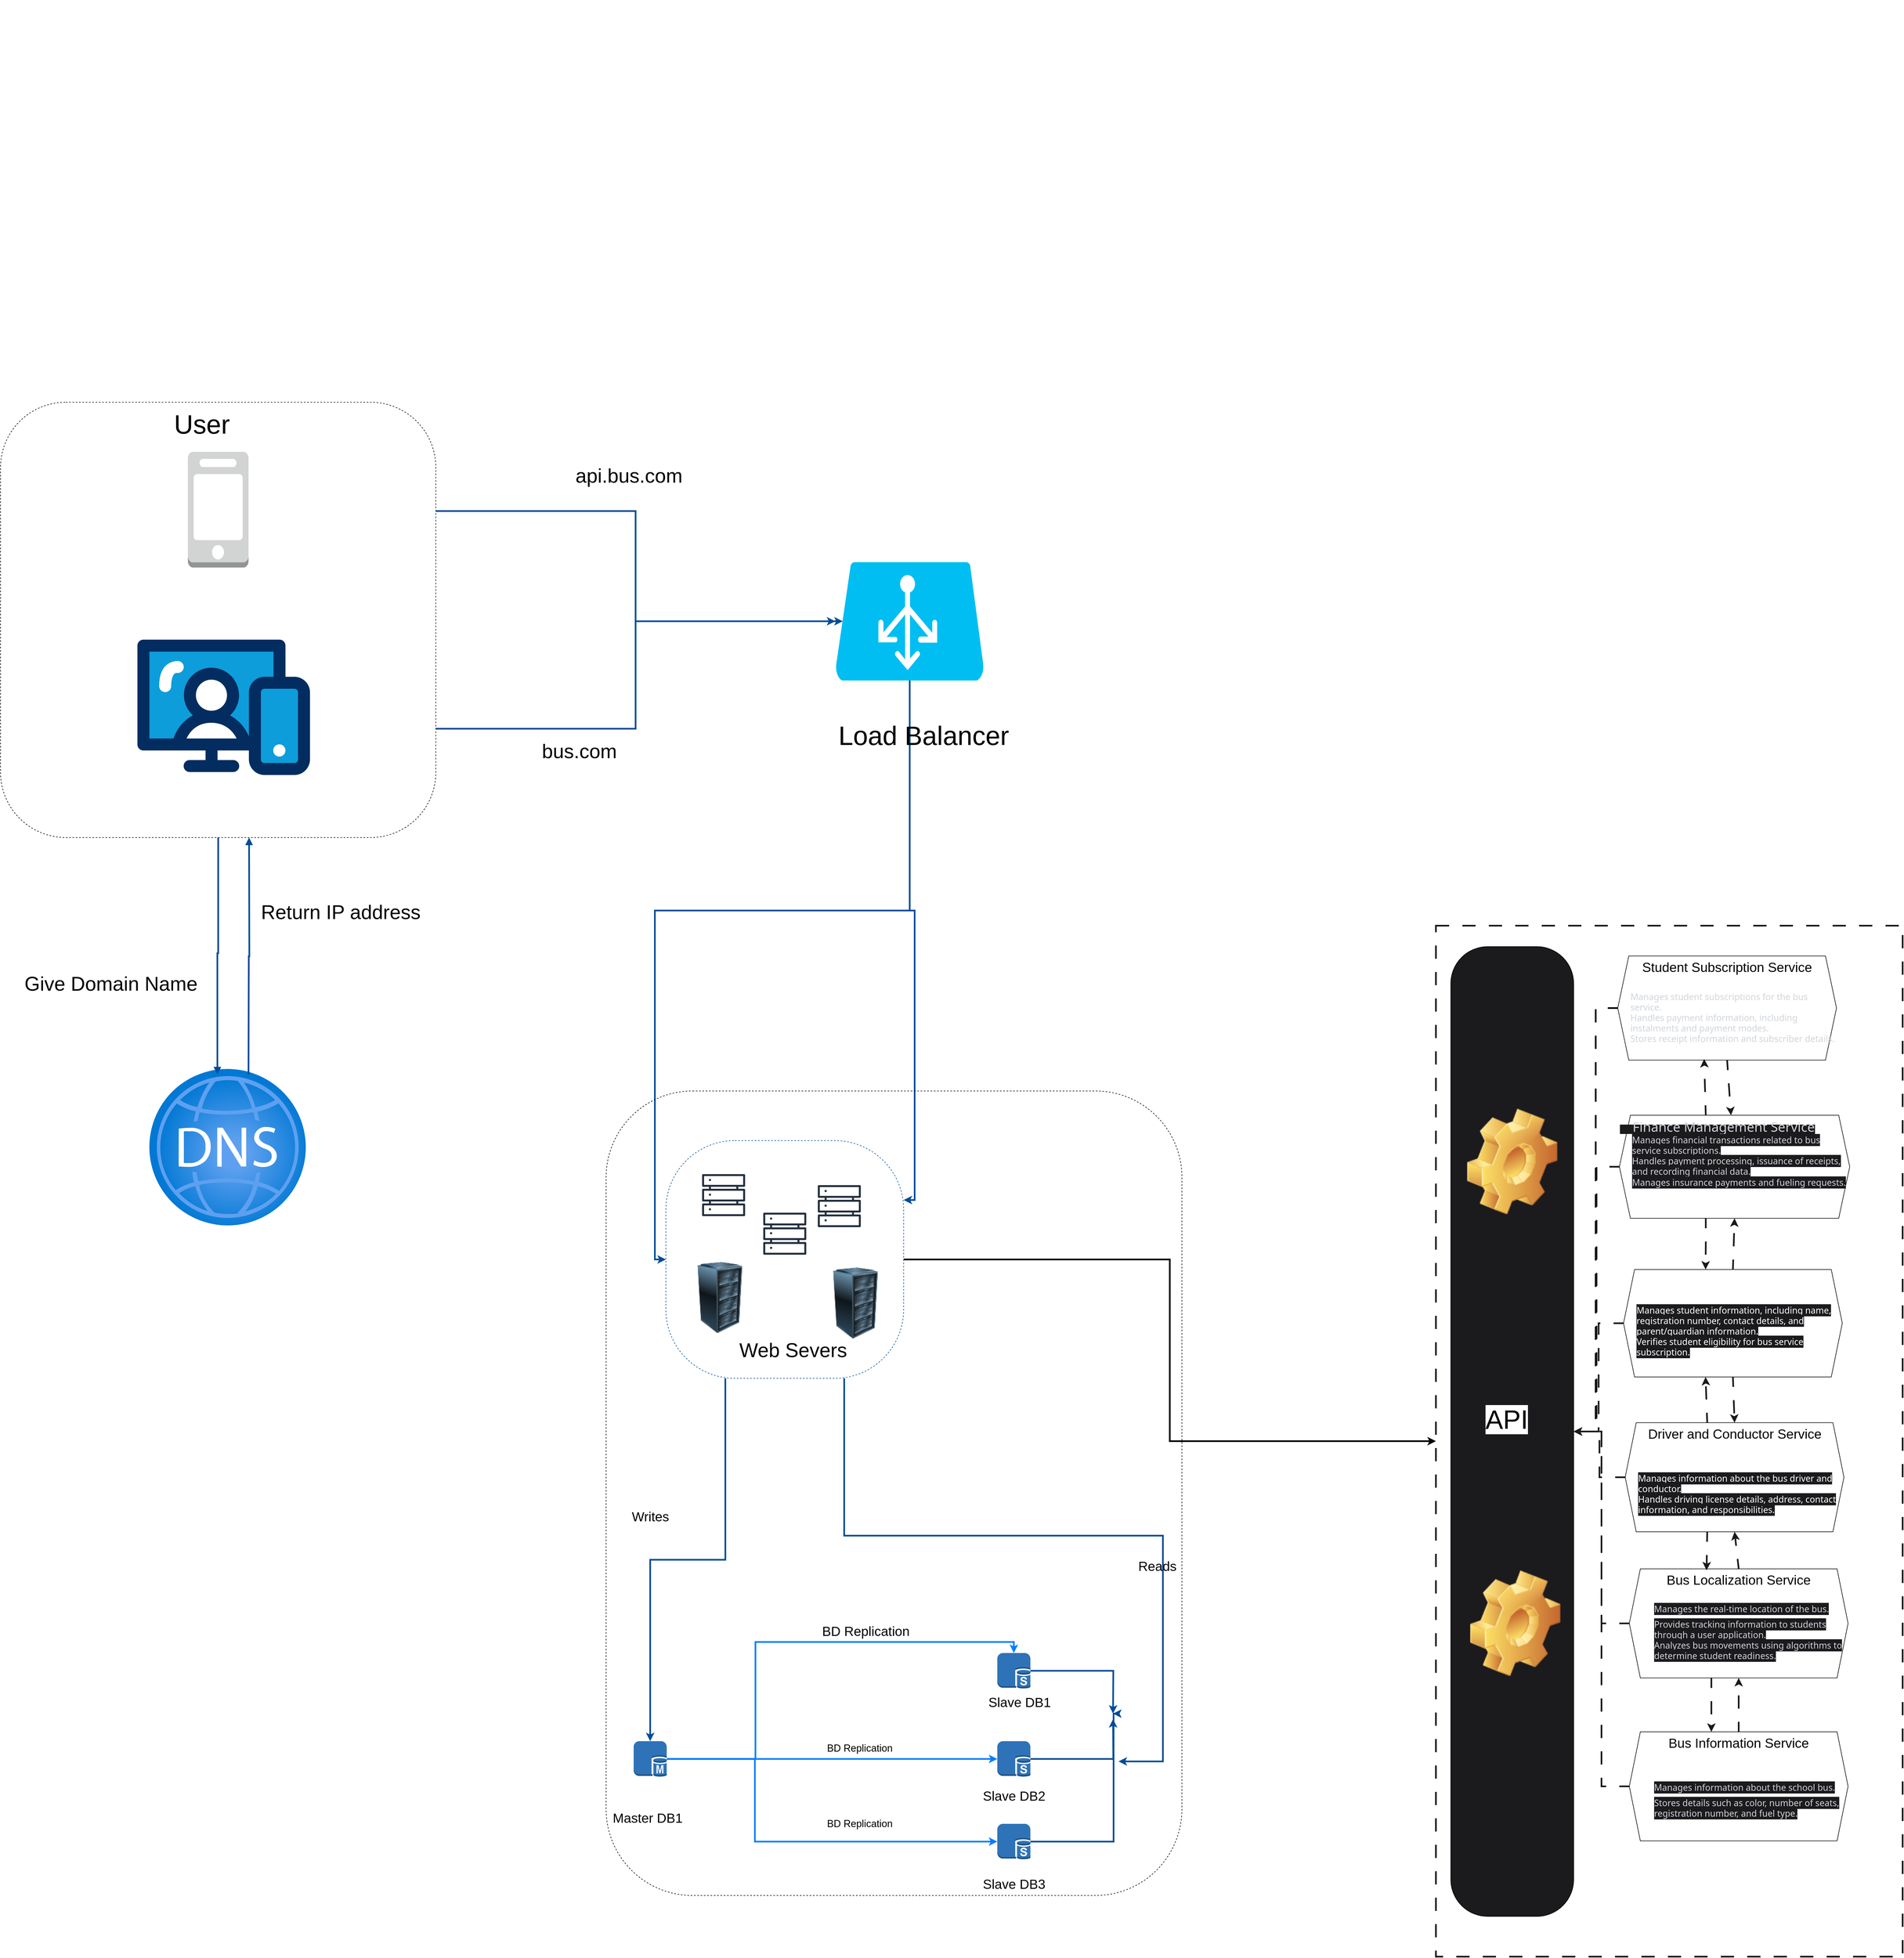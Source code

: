 <mxfile version="22.1.16" type="device">
  <diagram name="Page-1" id="EvupCLHNDXJrAsxOHoo8">
    <mxGraphModel dx="5600" dy="5030" grid="0" gridSize="10" guides="1" tooltips="1" connect="1" arrows="1" fold="1" page="0" pageScale="1" pageWidth="900" pageHeight="1600" background="#ffffff" math="0" shadow="0">
      <root>
        <mxCell id="0" />
        <mxCell id="1" parent="0" />
        <mxCell id="eDVzRQPMZL0X1ZEp2xpp-40" value="" style="group;fontColor=#000000;strokeColor=none;" vertex="1" connectable="0" parent="1">
          <mxGeometry x="-1200" y="-1690" width="790" height="1520" as="geometry" />
        </mxCell>
        <mxCell id="eDVzRQPMZL0X1ZEp2xpp-36" value="" style="outlineConnect=0;dashed=0;verticalLabelPosition=bottom;verticalAlign=top;align=center;html=1;shape=mxgraph.aws3.mobile_client;fillColor=#D2D3D3;gradientColor=none;strokeColor=default;fontFamily=Helvetica;fontSize=12;fontColor=#000000;" vertex="1" parent="eDVzRQPMZL0X1ZEp2xpp-40">
          <mxGeometry x="340" y="820" width="110" height="210" as="geometry" />
        </mxCell>
        <mxCell id="eDVzRQPMZL0X1ZEp2xpp-37" value="" style="verticalLabelPosition=bottom;aspect=fixed;html=1;shape=mxgraph.salesforce.web;dashed=0;strokeColor=default;align=center;verticalAlign=top;fontFamily=Helvetica;fontSize=12;fontColor=#000000;fillColor=#2E73B8;gradientColor=none;" vertex="1" parent="eDVzRQPMZL0X1ZEp2xpp-40">
          <mxGeometry x="248.42" y="1160" width="313.16" height="247.4" as="geometry" />
        </mxCell>
        <mxCell id="eDVzRQPMZL0X1ZEp2xpp-38" value="" style="whiteSpace=wrap;html=1;aspect=fixed;dashed=1;strokeColor=#000000;align=center;verticalAlign=top;fontFamily=Helvetica;fontSize=12;fontColor=#000000;fillColor=none;gradientColor=none;rounded=1;" vertex="1" parent="eDVzRQPMZL0X1ZEp2xpp-40">
          <mxGeometry y="730" width="790" height="790" as="geometry" />
        </mxCell>
        <mxCell id="eDVzRQPMZL0X1ZEp2xpp-39" value="&lt;font style=&quot;font-size: 48px;&quot;&gt;User&lt;/font&gt;" style="text;html=1;align=center;verticalAlign=middle;resizable=0;points=[];autosize=1;strokeColor=none;fillColor=none;fontSize=12;fontFamily=Helvetica;fontColor=#000000;" vertex="1" parent="eDVzRQPMZL0X1ZEp2xpp-40">
          <mxGeometry x="305" y="735" width="120" height="70" as="geometry" />
        </mxCell>
        <mxCell id="eDVzRQPMZL0X1ZEp2xpp-48" style="edgeStyle=orthogonalEdgeStyle;rounded=0;orthogonalLoop=1;jettySize=auto;html=1;entryX=0;entryY=0.5;entryDx=0;entryDy=0;fontFamily=Helvetica;fontSize=12;fontColor=default;strokeColor=#004C99;strokeWidth=3;" edge="1" parent="1" source="eDVzRQPMZL0X1ZEp2xpp-41" target="eDVzRQPMZL0X1ZEp2xpp-25">
          <mxGeometry relative="1" as="geometry" />
        </mxCell>
        <mxCell id="eDVzRQPMZL0X1ZEp2xpp-49" style="edgeStyle=orthogonalEdgeStyle;rounded=0;orthogonalLoop=1;jettySize=auto;html=1;exitX=0.5;exitY=1;exitDx=0;exitDy=0;exitPerimeter=0;entryX=1;entryY=0.25;entryDx=0;entryDy=0;fontFamily=Helvetica;fontSize=12;fontColor=default;strokeColor=#004C99;strokeWidth=3;" edge="1" parent="1" source="eDVzRQPMZL0X1ZEp2xpp-41" target="eDVzRQPMZL0X1ZEp2xpp-25">
          <mxGeometry relative="1" as="geometry" />
        </mxCell>
        <mxCell id="eDVzRQPMZL0X1ZEp2xpp-41" value="" style="verticalLabelPosition=bottom;html=1;verticalAlign=top;align=center;strokeColor=none;fillColor=#00BEF2;shape=mxgraph.azure.azure_load_balancer;dashed=0;fontFamily=Helvetica;fontSize=12;fontColor=#000000;" vertex="1" parent="1">
          <mxGeometry x="315" y="-670" width="270" height="215" as="geometry" />
        </mxCell>
        <mxCell id="eDVzRQPMZL0X1ZEp2xpp-42" style="edgeStyle=orthogonalEdgeStyle;rounded=0;orthogonalLoop=1;jettySize=auto;html=1;exitX=1;exitY=0.25;exitDx=0;exitDy=0;fontFamily=Helvetica;fontSize=12;fontColor=default;strokeColor=#004C99;strokeWidth=3;" edge="1" parent="1" source="eDVzRQPMZL0X1ZEp2xpp-38" target="eDVzRQPMZL0X1ZEp2xpp-41">
          <mxGeometry relative="1" as="geometry" />
        </mxCell>
        <mxCell id="eDVzRQPMZL0X1ZEp2xpp-43" value="&lt;font style=&quot;font-size: 36px;&quot;&gt;api.bus.com&lt;/font&gt;" style="text;html=1;align=center;verticalAlign=middle;resizable=0;points=[];autosize=1;strokeColor=none;fillColor=none;fontSize=12;fontFamily=Helvetica;fontColor=#000000;" vertex="1" parent="1">
          <mxGeometry x="-170" y="-857" width="220" height="60" as="geometry" />
        </mxCell>
        <mxCell id="eDVzRQPMZL0X1ZEp2xpp-44" style="edgeStyle=orthogonalEdgeStyle;rounded=0;orthogonalLoop=1;jettySize=auto;html=1;exitX=1;exitY=0.75;exitDx=0;exitDy=0;entryX=0.05;entryY=0.5;entryDx=0;entryDy=0;entryPerimeter=0;fontFamily=Helvetica;fontSize=12;fontColor=default;strokeColor=#004C99;strokeWidth=3;" edge="1" parent="1" source="eDVzRQPMZL0X1ZEp2xpp-38" target="eDVzRQPMZL0X1ZEp2xpp-41">
          <mxGeometry relative="1" as="geometry" />
        </mxCell>
        <mxCell id="eDVzRQPMZL0X1ZEp2xpp-45" value="&lt;font style=&quot;font-size: 36px;&quot;&gt;bus.com&lt;/font&gt;" style="text;html=1;align=center;verticalAlign=middle;resizable=0;points=[];autosize=1;strokeColor=none;fillColor=none;fontSize=12;fontFamily=Helvetica;fontColor=#000000;" vertex="1" parent="1">
          <mxGeometry x="-230" y="-357" width="160" height="60" as="geometry" />
        </mxCell>
        <mxCell id="eDVzRQPMZL0X1ZEp2xpp-46" value="&lt;font style=&quot;font-size: 48px;&quot;&gt;Load Balancer&lt;/font&gt;" style="text;html=1;align=center;verticalAlign=middle;resizable=0;points=[];autosize=1;strokeColor=none;fillColor=none;fontSize=12;fontFamily=Helvetica;fontColor=#000000;" vertex="1" parent="1">
          <mxGeometry x="310" y="-390" width="330" height="70" as="geometry" />
        </mxCell>
        <mxCell id="eDVzRQPMZL0X1ZEp2xpp-47" value="" style="group;fontColor=#000000;strokeColor=#000000;dashed=1;rounded=1;" vertex="1" connectable="0" parent="1">
          <mxGeometry x="-101" y="290" width="1045" height="1460" as="geometry" />
        </mxCell>
        <mxCell id="eDVzRQPMZL0X1ZEp2xpp-32" style="edgeStyle=orthogonalEdgeStyle;rounded=0;orthogonalLoop=1;jettySize=auto;html=1;exitX=1;exitY=0.5;exitDx=0;exitDy=0;exitPerimeter=0;fontFamily=Helvetica;fontSize=12;fontColor=default;strokeColor=#004C99;strokeWidth=3;" edge="1" parent="eDVzRQPMZL0X1ZEp2xpp-47" source="eDVzRQPMZL0X1ZEp2xpp-6">
          <mxGeometry relative="1" as="geometry">
            <mxPoint x="920" y="1130" as="targetPoint" />
          </mxGeometry>
        </mxCell>
        <mxCell id="eDVzRQPMZL0X1ZEp2xpp-6" value="" style="outlineConnect=0;dashed=0;verticalLabelPosition=bottom;verticalAlign=top;align=center;html=1;shape=mxgraph.aws3.sql_slave;fillColor=#2E73B8;gradientColor=none;fontColor=#000000;" vertex="1" parent="eDVzRQPMZL0X1ZEp2xpp-47">
          <mxGeometry x="710" y="1020" width="60" height="64.5" as="geometry" />
        </mxCell>
        <mxCell id="eDVzRQPMZL0X1ZEp2xpp-15" style="edgeStyle=orthogonalEdgeStyle;rounded=0;orthogonalLoop=1;jettySize=auto;html=1;exitX=1;exitY=0.5;exitDx=0;exitDy=0;exitPerimeter=0;fontFamily=Helvetica;fontSize=12;fontColor=default;entryX=0.5;entryY=0;entryDx=0;entryDy=0;entryPerimeter=0;strokeColor=#007FFF;strokeWidth=3;" edge="1" parent="eDVzRQPMZL0X1ZEp2xpp-47" source="eDVzRQPMZL0X1ZEp2xpp-7" target="eDVzRQPMZL0X1ZEp2xpp-6">
          <mxGeometry relative="1" as="geometry">
            <mxPoint x="270" y="1000" as="targetPoint" />
            <Array as="points">
              <mxPoint x="271" y="1212" />
              <mxPoint x="271" y="1000" />
              <mxPoint x="740" y="1000" />
            </Array>
          </mxGeometry>
        </mxCell>
        <mxCell id="eDVzRQPMZL0X1ZEp2xpp-7" value="" style="outlineConnect=0;dashed=0;verticalLabelPosition=bottom;verticalAlign=top;align=center;html=1;shape=mxgraph.aws3.sql_master;fillColor=#2E73B8;gradientColor=none;fontColor=#000000;" vertex="1" parent="eDVzRQPMZL0X1ZEp2xpp-47">
          <mxGeometry x="50" y="1180" width="60" height="64.5" as="geometry" />
        </mxCell>
        <mxCell id="eDVzRQPMZL0X1ZEp2xpp-33" style="edgeStyle=orthogonalEdgeStyle;rounded=0;orthogonalLoop=1;jettySize=auto;html=1;exitX=1;exitY=0.5;exitDx=0;exitDy=0;exitPerimeter=0;fontFamily=Helvetica;fontSize=12;fontColor=default;strokeColor=#004C99;strokeWidth=3;" edge="1" parent="eDVzRQPMZL0X1ZEp2xpp-47" source="eDVzRQPMZL0X1ZEp2xpp-8">
          <mxGeometry relative="1" as="geometry">
            <mxPoint x="920" y="1140" as="targetPoint" />
          </mxGeometry>
        </mxCell>
        <mxCell id="eDVzRQPMZL0X1ZEp2xpp-8" value="" style="outlineConnect=0;dashed=0;verticalLabelPosition=bottom;verticalAlign=top;align=center;html=1;shape=mxgraph.aws3.sql_slave;fillColor=#2E73B8;gradientColor=none;fontColor=#000000;" vertex="1" parent="eDVzRQPMZL0X1ZEp2xpp-47">
          <mxGeometry x="710" y="1180" width="60" height="64.5" as="geometry" />
        </mxCell>
        <mxCell id="eDVzRQPMZL0X1ZEp2xpp-34" style="edgeStyle=orthogonalEdgeStyle;rounded=0;orthogonalLoop=1;jettySize=auto;html=1;exitX=1;exitY=0.5;exitDx=0;exitDy=0;exitPerimeter=0;fontFamily=Helvetica;fontSize=12;fontColor=default;strokeColor=#004C99;strokeWidth=3;" edge="1" parent="eDVzRQPMZL0X1ZEp2xpp-47" source="eDVzRQPMZL0X1ZEp2xpp-9">
          <mxGeometry relative="1" as="geometry">
            <mxPoint x="920" y="1130" as="targetPoint" />
            <Array as="points">
              <mxPoint x="921" y="1362" />
              <mxPoint x="921" y="1130" />
            </Array>
          </mxGeometry>
        </mxCell>
        <mxCell id="eDVzRQPMZL0X1ZEp2xpp-9" value="" style="outlineConnect=0;dashed=0;verticalLabelPosition=bottom;verticalAlign=top;align=center;html=1;shape=mxgraph.aws3.sql_slave;fillColor=#2E73B8;gradientColor=none;fontColor=#000000;" vertex="1" parent="eDVzRQPMZL0X1ZEp2xpp-47">
          <mxGeometry x="710" y="1330" width="60" height="64.5" as="geometry" />
        </mxCell>
        <mxCell id="eDVzRQPMZL0X1ZEp2xpp-10" value="&lt;font style=&quot;font-size: 24px;&quot;&gt;Slave DB1&lt;/font&gt;" style="text;html=1;align=center;verticalAlign=middle;resizable=0;points=[];autosize=1;strokeColor=none;fillColor=none;fontSize=12;fontFamily=Helvetica;fontColor=#000000;" vertex="1" parent="eDVzRQPMZL0X1ZEp2xpp-47">
          <mxGeometry x="680" y="1090" width="140" height="40" as="geometry" />
        </mxCell>
        <mxCell id="eDVzRQPMZL0X1ZEp2xpp-11" value="&lt;font style=&quot;font-size: 24px;&quot;&gt;Slave DB2&lt;/font&gt;" style="text;html=1;align=center;verticalAlign=middle;resizable=0;points=[];autosize=1;strokeColor=none;fillColor=none;fontSize=12;fontFamily=Helvetica;fontColor=#000000;" vertex="1" parent="eDVzRQPMZL0X1ZEp2xpp-47">
          <mxGeometry x="670" y="1260" width="140" height="40" as="geometry" />
        </mxCell>
        <mxCell id="eDVzRQPMZL0X1ZEp2xpp-12" value="&lt;font style=&quot;font-size: 24px;&quot;&gt;Slave DB3&lt;/font&gt;" style="text;html=1;align=center;verticalAlign=middle;resizable=0;points=[];autosize=1;strokeColor=none;fillColor=none;fontSize=12;fontFamily=Helvetica;fontColor=#000000;" vertex="1" parent="eDVzRQPMZL0X1ZEp2xpp-47">
          <mxGeometry x="670" y="1420" width="140" height="40" as="geometry" />
        </mxCell>
        <mxCell id="eDVzRQPMZL0X1ZEp2xpp-13" value="&lt;font style=&quot;font-size: 24px;&quot;&gt;Master DB1&lt;/font&gt;" style="text;html=1;align=center;verticalAlign=middle;resizable=0;points=[];autosize=1;strokeColor=none;fillColor=none;fontSize=12;fontFamily=Helvetica;fontColor=#000000;" vertex="1" parent="eDVzRQPMZL0X1ZEp2xpp-47">
          <mxGeometry y="1300" width="150" height="40" as="geometry" />
        </mxCell>
        <mxCell id="eDVzRQPMZL0X1ZEp2xpp-18" style="edgeStyle=orthogonalEdgeStyle;rounded=0;orthogonalLoop=1;jettySize=auto;html=1;exitX=1;exitY=0.5;exitDx=0;exitDy=0;exitPerimeter=0;fontFamily=Helvetica;fontSize=12;fontColor=default;entryX=0;entryY=0.5;entryDx=0;entryDy=0;entryPerimeter=0;strokeColor=#007FFF;strokeWidth=3;" edge="1" parent="eDVzRQPMZL0X1ZEp2xpp-47" source="eDVzRQPMZL0X1ZEp2xpp-7" target="eDVzRQPMZL0X1ZEp2xpp-9">
          <mxGeometry relative="1" as="geometry">
            <mxPoint x="270" y="1420" as="targetPoint" />
            <Array as="points">
              <mxPoint x="270" y="1212" />
              <mxPoint x="270" y="1362" />
            </Array>
          </mxGeometry>
        </mxCell>
        <mxCell id="eDVzRQPMZL0X1ZEp2xpp-14" style="edgeStyle=orthogonalEdgeStyle;rounded=0;orthogonalLoop=1;jettySize=auto;html=1;exitX=1;exitY=0.5;exitDx=0;exitDy=0;exitPerimeter=0;entryX=0;entryY=0.5;entryDx=0;entryDy=0;entryPerimeter=0;fontFamily=Helvetica;fontSize=12;fontColor=default;strokeColor=#007FFF;strokeWidth=3;" edge="1" parent="eDVzRQPMZL0X1ZEp2xpp-47" source="eDVzRQPMZL0X1ZEp2xpp-7" target="eDVzRQPMZL0X1ZEp2xpp-8">
          <mxGeometry relative="1" as="geometry" />
        </mxCell>
        <mxCell id="eDVzRQPMZL0X1ZEp2xpp-19" value="&lt;font style=&quot;font-size: 18px;&quot;&gt;BD Replication&lt;/font&gt;" style="text;html=1;align=center;verticalAlign=middle;resizable=0;points=[];autosize=1;strokeColor=none;fillColor=none;fontSize=12;fontFamily=Helvetica;fontColor=#000000;" vertex="1" parent="eDVzRQPMZL0X1ZEp2xpp-47">
          <mxGeometry x="390" y="1173" width="140" height="40" as="geometry" />
        </mxCell>
        <mxCell id="eDVzRQPMZL0X1ZEp2xpp-20" value="&lt;font style=&quot;font-size: 18px;&quot;&gt;BD Replication&lt;/font&gt;" style="text;html=1;align=center;verticalAlign=middle;resizable=0;points=[];autosize=1;strokeColor=none;fillColor=none;fontSize=12;fontFamily=Helvetica;fontColor=#000000;" vertex="1" parent="eDVzRQPMZL0X1ZEp2xpp-47">
          <mxGeometry x="390" y="1310" width="140" height="40" as="geometry" />
        </mxCell>
        <mxCell id="eDVzRQPMZL0X1ZEp2xpp-21" value="&lt;font style=&quot;font-size: 24px;&quot;&gt;BD Replication&lt;/font&gt;" style="text;html=1;align=center;verticalAlign=middle;resizable=0;points=[];autosize=1;strokeColor=none;fillColor=none;fontSize=12;fontFamily=Helvetica;fontColor=#000000;" vertex="1" parent="eDVzRQPMZL0X1ZEp2xpp-47">
          <mxGeometry x="382" y="960" width="177" height="41" as="geometry" />
        </mxCell>
        <mxCell id="eDVzRQPMZL0X1ZEp2xpp-26" value="" style="group;fontColor=#000000;" vertex="1" connectable="0" parent="eDVzRQPMZL0X1ZEp2xpp-47">
          <mxGeometry x="108.5" width="431.5" height="521.5" as="geometry" />
        </mxCell>
        <mxCell id="eDVzRQPMZL0X1ZEp2xpp-3" value="" style="sketch=0;outlineConnect=0;fontColor=#000000;gradientColor=none;fillColor=#232F3D;strokeColor=none;dashed=0;verticalLabelPosition=bottom;verticalAlign=top;align=center;html=1;fontSize=12;fontStyle=0;aspect=fixed;pointerEvents=1;shape=mxgraph.aws4.servers;" vertex="1" parent="eDVzRQPMZL0X1ZEp2xpp-26">
          <mxGeometry x="176.75" y="220" width="78" height="78" as="geometry" />
        </mxCell>
        <mxCell id="eDVzRQPMZL0X1ZEp2xpp-23" value="" style="sketch=0;outlineConnect=0;fontColor=#000000;gradientColor=none;fillColor=#232F3D;strokeColor=none;dashed=0;verticalLabelPosition=bottom;verticalAlign=top;align=center;html=1;fontSize=12;fontStyle=0;aspect=fixed;pointerEvents=1;shape=mxgraph.aws4.servers;" vertex="1" parent="eDVzRQPMZL0X1ZEp2xpp-26">
          <mxGeometry x="275.75" y="170" width="78" height="78" as="geometry" />
        </mxCell>
        <mxCell id="eDVzRQPMZL0X1ZEp2xpp-24" value="" style="sketch=0;outlineConnect=0;fontColor=#000000;gradientColor=none;fillColor=#232F3D;strokeColor=none;dashed=0;verticalLabelPosition=bottom;verticalAlign=top;align=center;html=1;fontSize=12;fontStyle=0;aspect=fixed;pointerEvents=1;shape=mxgraph.aws4.servers;" vertex="1" parent="eDVzRQPMZL0X1ZEp2xpp-26">
          <mxGeometry x="65.75" y="150" width="78" height="78" as="geometry" />
        </mxCell>
        <mxCell id="eDVzRQPMZL0X1ZEp2xpp-27" value="" style="group;fontColor=#000000;" vertex="1" connectable="0" parent="eDVzRQPMZL0X1ZEp2xpp-26">
          <mxGeometry y="90" width="431.5" height="431.5" as="geometry" />
        </mxCell>
        <mxCell id="eDVzRQPMZL0X1ZEp2xpp-31" style="edgeStyle=orthogonalEdgeStyle;rounded=0;orthogonalLoop=1;jettySize=auto;html=1;exitX=0.75;exitY=1;exitDx=0;exitDy=0;fontFamily=Helvetica;fontSize=12;fontColor=default;strokeColor=#004C99;strokeWidth=3;" edge="1" parent="eDVzRQPMZL0X1ZEp2xpp-27" source="eDVzRQPMZL0X1ZEp2xpp-25">
          <mxGeometry relative="1" as="geometry">
            <mxPoint x="821.5" y="1126.75" as="targetPoint" />
            <Array as="points">
              <mxPoint x="324" y="717" />
              <mxPoint x="902" y="717" />
            </Array>
          </mxGeometry>
        </mxCell>
        <mxCell id="eDVzRQPMZL0X1ZEp2xpp-25" value="" style="whiteSpace=wrap;html=1;aspect=fixed;dashed=1;strokeColor=#004C99;align=center;verticalAlign=top;fontFamily=Helvetica;fontSize=12;fontColor=#000000;fillColor=none;gradientColor=none;rounded=1;arcSize=29;" vertex="1" parent="eDVzRQPMZL0X1ZEp2xpp-27">
          <mxGeometry width="431.5" height="431.5" as="geometry" />
        </mxCell>
        <mxCell id="eDVzRQPMZL0X1ZEp2xpp-22" value="&lt;font style=&quot;font-size: 36px;&quot;&gt;Web Severs&lt;/font&gt;" style="text;html=1;align=center;verticalAlign=middle;resizable=0;points=[];autosize=1;strokeColor=none;fillColor=none;fontSize=12;fontFamily=Helvetica;fontColor=#000000;" vertex="1" parent="eDVzRQPMZL0X1ZEp2xpp-27">
          <mxGeometry x="120" y="350" width="220" height="60" as="geometry" />
        </mxCell>
        <mxCell id="eDVzRQPMZL0X1ZEp2xpp-50" value="" style="image;html=1;image=img/lib/clip_art/computers/Server_Rack_128x128.png;dashed=0;strokeColor=default;align=center;verticalAlign=top;fontFamily=Helvetica;fontSize=12;fontColor=#000000;fillColor=#2E73B8;gradientColor=none;" vertex="1" parent="eDVzRQPMZL0X1ZEp2xpp-27">
          <mxGeometry x="30.5" y="220" width="135.5" height="130" as="geometry" />
        </mxCell>
        <mxCell id="eDVzRQPMZL0X1ZEp2xpp-51" value="" style="image;html=1;image=img/lib/clip_art/computers/Server_Rack_128x128.png;dashed=0;strokeColor=default;align=center;verticalAlign=top;fontFamily=Helvetica;fontSize=12;fontColor=#000000;fillColor=#2E73B8;gradientColor=none;" vertex="1" parent="eDVzRQPMZL0X1ZEp2xpp-27">
          <mxGeometry x="276.5" y="230" width="135.5" height="130" as="geometry" />
        </mxCell>
        <mxCell id="eDVzRQPMZL0X1ZEp2xpp-29" style="edgeStyle=orthogonalEdgeStyle;rounded=0;orthogonalLoop=1;jettySize=auto;html=1;exitX=0.25;exitY=1;exitDx=0;exitDy=0;entryX=0.5;entryY=0;entryDx=0;entryDy=0;entryPerimeter=0;fontFamily=Helvetica;fontSize=12;fontColor=default;strokeColor=#004C99;strokeWidth=3;" edge="1" parent="eDVzRQPMZL0X1ZEp2xpp-47" source="eDVzRQPMZL0X1ZEp2xpp-25" target="eDVzRQPMZL0X1ZEp2xpp-7">
          <mxGeometry relative="1" as="geometry" />
        </mxCell>
        <mxCell id="eDVzRQPMZL0X1ZEp2xpp-30" value="&lt;font style=&quot;font-size: 24px;&quot;&gt;Writes&lt;/font&gt;" style="text;html=1;align=center;verticalAlign=middle;resizable=0;points=[];autosize=1;strokeColor=none;fillColor=none;fontSize=12;fontFamily=Helvetica;fontColor=#000000;" vertex="1" parent="eDVzRQPMZL0X1ZEp2xpp-47">
          <mxGeometry x="35" y="753" width="90" height="40" as="geometry" />
        </mxCell>
        <mxCell id="eDVzRQPMZL0X1ZEp2xpp-35" value="&lt;font style=&quot;font-size: 24px;&quot;&gt;Reads&lt;/font&gt;" style="text;html=1;align=center;verticalAlign=middle;resizable=0;points=[];autosize=1;strokeColor=none;fillColor=none;fontSize=12;fontFamily=Helvetica;fontColor=#000000;" vertex="1" parent="eDVzRQPMZL0X1ZEp2xpp-47">
          <mxGeometry x="955" y="843" width="90" height="40" as="geometry" />
        </mxCell>
        <mxCell id="eDVzRQPMZL0X1ZEp2xpp-52" value="" style="image;aspect=fixed;html=1;points=[];align=center;fontSize=12;image=img/lib/azure2/networking/DNS_Zones.svg;dashed=0;strokeColor=default;verticalAlign=top;fontFamily=Helvetica;fontColor=#000000;fillColor=#2E73B8;gradientColor=none;" vertex="1" parent="1">
          <mxGeometry x="-930" y="250" width="284" height="284" as="geometry" />
        </mxCell>
        <mxCell id="eDVzRQPMZL0X1ZEp2xpp-53" style="edgeStyle=orthogonalEdgeStyle;rounded=0;orthogonalLoop=1;jettySize=auto;html=1;exitX=0.5;exitY=1;exitDx=0;exitDy=0;entryX=0.435;entryY=0.035;entryDx=0;entryDy=0;entryPerimeter=0;fontFamily=Helvetica;fontSize=12;fontColor=default;endArrow=block;endFill=1;strokeWidth=3;strokeColor=#004C99;" edge="1" parent="1" source="eDVzRQPMZL0X1ZEp2xpp-38" target="eDVzRQPMZL0X1ZEp2xpp-52">
          <mxGeometry relative="1" as="geometry" />
        </mxCell>
        <mxCell id="eDVzRQPMZL0X1ZEp2xpp-54" style="edgeStyle=orthogonalEdgeStyle;rounded=0;orthogonalLoop=1;jettySize=auto;html=1;exitX=0.5;exitY=1;exitDx=0;exitDy=0;entryX=0.435;entryY=0.035;entryDx=0;entryDy=0;entryPerimeter=0;fontFamily=Helvetica;fontSize=12;fontColor=default;endArrow=none;endFill=0;strokeWidth=3;startArrow=block;startFill=1;strokeColor=#004C99;" edge="1" parent="1">
          <mxGeometry relative="1" as="geometry">
            <mxPoint x="-749" y="-170" as="sourcePoint" />
            <mxPoint x="-750" y="260" as="targetPoint" />
          </mxGeometry>
        </mxCell>
        <mxCell id="eDVzRQPMZL0X1ZEp2xpp-56" value="&lt;font style=&quot;font-size: 36px;&quot;&gt;Return IP address&lt;/font&gt;" style="text;html=1;align=center;verticalAlign=middle;resizable=0;points=[];autosize=1;strokeColor=none;fillColor=none;fontSize=12;fontFamily=Helvetica;fontColor=#000000;" vertex="1" parent="1">
          <mxGeometry x="-737" y="-63" width="308" height="55" as="geometry" />
        </mxCell>
        <mxCell id="eDVzRQPMZL0X1ZEp2xpp-57" value="&lt;font style=&quot;font-size: 36px;&quot;&gt;Give Domain Name&lt;/font&gt;" style="text;html=1;align=center;verticalAlign=middle;resizable=0;points=[];autosize=1;strokeColor=none;fillColor=none;fontSize=12;fontFamily=Helvetica;fontColor=#000000;" vertex="1" parent="1">
          <mxGeometry x="-1166" y="67" width="332" height="55" as="geometry" />
        </mxCell>
        <mxCell id="eDVzRQPMZL0X1ZEp2xpp-63" value="" style="rounded=0;whiteSpace=wrap;html=1;dashed=1;strokeColor=#1A1A1A;align=center;verticalAlign=top;fontFamily=Helvetica;fontSize=12;fontColor=default;fillColor=none;gradientColor=none;dashPattern=8 8;strokeWidth=3;" vertex="1" parent="1">
          <mxGeometry x="1405" y="-10" width="847" height="1871" as="geometry" />
        </mxCell>
        <mxCell id="eDVzRQPMZL0X1ZEp2xpp-64" value="" style="rounded=1;whiteSpace=wrap;html=1;dashed=0;strokeColor=default;align=center;verticalAlign=top;fontFamily=Helvetica;fontSize=12;fontColor=default;fillColor=#1B1A1D;gradientColor=none;arcSize=30;" vertex="1" parent="1">
          <mxGeometry x="1432" y="28" width="223" height="1760" as="geometry" />
        </mxCell>
        <mxCell id="eDVzRQPMZL0X1ZEp2xpp-65" value="&lt;font color=&quot;#000000&quot; style=&quot;font-size: 48px; background-color: rgb(255, 255, 255);&quot;&gt;API&lt;/font&gt;" style="text;html=1;align=center;verticalAlign=middle;resizable=0;points=[];autosize=1;strokeColor=none;fillColor=none;fontSize=12;fontFamily=Helvetica;fontColor=default;" vertex="1" parent="1">
          <mxGeometry x="1485" y="851" width="95" height="70" as="geometry" />
        </mxCell>
        <mxCell id="eDVzRQPMZL0X1ZEp2xpp-67" value="" style="shape=image;html=1;verticalLabelPosition=bottom;verticalAlign=top;imageAspect=1;aspect=fixed;image=img/clipart/Gear_128x128.png;dashed=0;strokeColor=default;align=center;fontFamily=Helvetica;fontSize=12;fontColor=default;fillColor=#2E73B8;gradientColor=none;" vertex="1" parent="1">
          <mxGeometry x="1461.47" y="322" width="164.07" height="192.46" as="geometry" />
        </mxCell>
        <mxCell id="eDVzRQPMZL0X1ZEp2xpp-68" value="" style="shape=image;html=1;verticalLabelPosition=bottom;verticalAlign=top;imageAspect=1;aspect=fixed;image=img/clipart/Gear_128x128.png;dashed=0;strokeColor=default;align=center;fontFamily=Helvetica;fontSize=12;fontColor=default;fillColor=#2E73B8;gradientColor=none;" vertex="1" parent="1">
          <mxGeometry x="1467" y="1160" width="164.07" height="192.46" as="geometry" />
        </mxCell>
        <mxCell id="eDVzRQPMZL0X1ZEp2xpp-75" style="edgeStyle=orthogonalEdgeStyle;rounded=0;orthogonalLoop=1;jettySize=auto;html=1;exitX=0;exitY=0.5;exitDx=0;exitDy=0;fontFamily=Helvetica;fontSize=12;fontColor=default;strokeColor=#000000;strokeWidth=3;dashed=1;dashPattern=8 8;flowAnimation=1;" edge="1" parent="1" source="eDVzRQPMZL0X1ZEp2xpp-69" target="eDVzRQPMZL0X1ZEp2xpp-64">
          <mxGeometry relative="1" as="geometry" />
        </mxCell>
        <mxCell id="eDVzRQPMZL0X1ZEp2xpp-91" style="rounded=0;orthogonalLoop=1;jettySize=auto;html=1;exitX=0.5;exitY=1;exitDx=0;exitDy=0;fontFamily=Helvetica;fontSize=12;fontColor=default;strokeColor=#1A1A1A;strokeWidth=3;dashed=1;dashPattern=8 8;flowAnimation=1;" edge="1" parent="1" source="eDVzRQPMZL0X1ZEp2xpp-69" target="eDVzRQPMZL0X1ZEp2xpp-70">
          <mxGeometry relative="1" as="geometry" />
        </mxCell>
        <mxCell id="eDVzRQPMZL0X1ZEp2xpp-69" value="&lt;font style=&quot;font-size: 24px;&quot;&gt;Student Subscription Service&lt;br&gt;&lt;br&gt;&lt;ul style=&quot;border: 0px solid rgb(217, 217, 227); box-sizing: border-box; --tw-border-spacing-x: 0; --tw-border-spacing-y: 0; --tw-translate-x: 0; --tw-translate-y: 0; --tw-rotate: 0; --tw-skew-x: 0; --tw-skew-y: 0; --tw-scale-x: 1; --tw-scale-y: 1; --tw-pan-x: ; --tw-pan-y: ; --tw-pinch-zoom: ; --tw-scroll-snap-strictness: proximity; --tw-gradient-from-position: ; --tw-gradient-via-position: ; --tw-gradient-to-position: ; --tw-ordinal: ; --tw-slashed-zero: ; --tw-numeric-figure: ; --tw-numeric-spacing: ; --tw-numeric-fraction: ; --tw-ring-inset: ; --tw-ring-offset-width: 0px; --tw-ring-offset-color: #fff; --tw-ring-color: rgba(69,89,164,.5); --tw-ring-offset-shadow: 0 0 transparent; --tw-ring-shadow: 0 0 transparent; --tw-shadow: 0 0 transparent; --tw-shadow-colored: 0 0 transparent; --tw-blur: ; --tw-brightness: ; --tw-contrast: ; --tw-grayscale: ; --tw-hue-rotate: ; --tw-invert: ; --tw-saturate: ; --tw-sepia: ; --tw-drop-shadow: ; --tw-backdrop-blur: ; --tw-backdrop-brightness: ; --tw-backdrop-contrast: ; --tw-backdrop-grayscale: ; --tw-backdrop-hue-rotate: ; --tw-backdrop-invert: ; --tw-backdrop-opacity: ; --tw-backdrop-saturate: ; --tw-backdrop-sepia: ; list-style-position: initial; list-style-image: initial; margin: 0px 0px 0px 1rem; padding: 0px; display: flex; flex-direction: column; color: rgb(209, 213, 219); font-family: Söhne, ui-sans-serif, system-ui, -apple-system, &amp;quot;Segoe UI&amp;quot;, Roboto, Ubuntu, Cantarell, &amp;quot;Noto Sans&amp;quot;, sans-serif, &amp;quot;Helvetica Neue&amp;quot;, Arial, &amp;quot;Apple Color Emoji&amp;quot;, &amp;quot;Segoe UI Emoji&amp;quot;, &amp;quot;Segoe UI Symbol&amp;quot;, &amp;quot;Noto Color Emoji&amp;quot;; font-size: 16px; text-align: left;&quot;&gt;&lt;li style=&quot;border: 0px solid rgb(217, 217, 227); box-sizing: border-box; --tw-border-spacing-x: 0; --tw-border-spacing-y: 0; --tw-translate-x: 0; --tw-translate-y: 0; --tw-rotate: 0; --tw-skew-x: 0; --tw-skew-y: 0; --tw-scale-x: 1; --tw-scale-y: 1; --tw-pan-x: ; --tw-pan-y: ; --tw-pinch-zoom: ; --tw-scroll-snap-strictness: proximity; --tw-gradient-from-position: ; --tw-gradient-via-position: ; --tw-gradient-to-position: ; --tw-ordinal: ; --tw-slashed-zero: ; --tw-numeric-figure: ; --tw-numeric-spacing: ; --tw-numeric-fraction: ; --tw-ring-inset: ; --tw-ring-offset-width: 0px; --tw-ring-offset-color: #fff; --tw-ring-color: rgba(69,89,164,.5); --tw-ring-offset-shadow: 0 0 transparent; --tw-ring-shadow: 0 0 transparent; --tw-shadow: 0 0 transparent; --tw-shadow-colored: 0 0 transparent; --tw-blur: ; --tw-brightness: ; --tw-contrast: ; --tw-grayscale: ; --tw-hue-rotate: ; --tw-invert: ; --tw-saturate: ; --tw-sepia: ; --tw-drop-shadow: ; --tw-backdrop-blur: ; --tw-backdrop-brightness: ; --tw-backdrop-contrast: ; --tw-backdrop-grayscale: ; --tw-backdrop-hue-rotate: ; --tw-backdrop-invert: ; --tw-backdrop-opacity: ; --tw-backdrop-saturate: ; --tw-backdrop-sepia: ; margin: 0px; padding-left: 0.375em; display: block; min-height: 28px;&quot;&gt;Manages student subscriptions for the bus service.&lt;/li&gt;&lt;li style=&quot;border: 0px solid rgb(217, 217, 227); box-sizing: border-box; --tw-border-spacing-x: 0; --tw-border-spacing-y: 0; --tw-translate-x: 0; --tw-translate-y: 0; --tw-rotate: 0; --tw-skew-x: 0; --tw-skew-y: 0; --tw-scale-x: 1; --tw-scale-y: 1; --tw-pan-x: ; --tw-pan-y: ; --tw-pinch-zoom: ; --tw-scroll-snap-strictness: proximity; --tw-gradient-from-position: ; --tw-gradient-via-position: ; --tw-gradient-to-position: ; --tw-ordinal: ; --tw-slashed-zero: ; --tw-numeric-figure: ; --tw-numeric-spacing: ; --tw-numeric-fraction: ; --tw-ring-inset: ; --tw-ring-offset-width: 0px; --tw-ring-offset-color: #fff; --tw-ring-color: rgba(69,89,164,.5); --tw-ring-offset-shadow: 0 0 transparent; --tw-ring-shadow: 0 0 transparent; --tw-shadow: 0 0 transparent; --tw-shadow-colored: 0 0 transparent; --tw-blur: ; --tw-brightness: ; --tw-contrast: ; --tw-grayscale: ; --tw-hue-rotate: ; --tw-invert: ; --tw-saturate: ; --tw-sepia: ; --tw-drop-shadow: ; --tw-backdrop-blur: ; --tw-backdrop-brightness: ; --tw-backdrop-contrast: ; --tw-backdrop-grayscale: ; --tw-backdrop-hue-rotate: ; --tw-backdrop-invert: ; --tw-backdrop-opacity: ; --tw-backdrop-saturate: ; --tw-backdrop-sepia: ; margin: 0px; padding-left: 0.375em; display: block; min-height: 28px;&quot;&gt;Handles payment information, including instalments and payment modes.&lt;/li&gt;&lt;li style=&quot;border: 0px solid rgb(217, 217, 227); box-sizing: border-box; --tw-border-spacing-x: 0; --tw-border-spacing-y: 0; --tw-translate-x: 0; --tw-translate-y: 0; --tw-rotate: 0; --tw-skew-x: 0; --tw-skew-y: 0; --tw-scale-x: 1; --tw-scale-y: 1; --tw-pan-x: ; --tw-pan-y: ; --tw-pinch-zoom: ; --tw-scroll-snap-strictness: proximity; --tw-gradient-from-position: ; --tw-gradient-via-position: ; --tw-gradient-to-position: ; --tw-ordinal: ; --tw-slashed-zero: ; --tw-numeric-figure: ; --tw-numeric-spacing: ; --tw-numeric-fraction: ; --tw-ring-inset: ; --tw-ring-offset-width: 0px; --tw-ring-offset-color: #fff; --tw-ring-color: rgba(69,89,164,.5); --tw-ring-offset-shadow: 0 0 transparent; --tw-ring-shadow: 0 0 transparent; --tw-shadow: 0 0 transparent; --tw-shadow-colored: 0 0 transparent; --tw-blur: ; --tw-brightness: ; --tw-contrast: ; --tw-grayscale: ; --tw-hue-rotate: ; --tw-invert: ; --tw-saturate: ; --tw-sepia: ; --tw-drop-shadow: ; --tw-backdrop-blur: ; --tw-backdrop-brightness: ; --tw-backdrop-contrast: ; --tw-backdrop-grayscale: ; --tw-backdrop-hue-rotate: ; --tw-backdrop-invert: ; --tw-backdrop-opacity: ; --tw-backdrop-saturate: ; --tw-backdrop-sepia: ; margin: 0px; padding-left: 0.375em; display: block; min-height: 28px;&quot;&gt;Stores receipt information and subscriber details.&lt;/li&gt;&lt;/ul&gt;&lt;/font&gt;" style="shape=hexagon;perimeter=hexagonPerimeter2;whiteSpace=wrap;html=1;fixedSize=1;dashed=0;strokeColor=default;align=center;verticalAlign=top;fontFamily=Helvetica;fontSize=12;fontColor=default;fillColor=default;gradientColor=none;" vertex="1" parent="1">
          <mxGeometry x="1735" y="45" width="397" height="189" as="geometry" />
        </mxCell>
        <mxCell id="eDVzRQPMZL0X1ZEp2xpp-76" style="edgeStyle=orthogonalEdgeStyle;rounded=0;orthogonalLoop=1;jettySize=auto;html=1;exitX=0;exitY=0.5;exitDx=0;exitDy=0;fontFamily=Helvetica;fontSize=12;fontColor=default;strokeWidth=3;strokeColor=#1A1A1A;dashed=1;dashPattern=8 8;flowAnimation=1;" edge="1" parent="1" source="eDVzRQPMZL0X1ZEp2xpp-70" target="eDVzRQPMZL0X1ZEp2xpp-64">
          <mxGeometry relative="1" as="geometry" />
        </mxCell>
        <mxCell id="eDVzRQPMZL0X1ZEp2xpp-88" style="edgeStyle=orthogonalEdgeStyle;rounded=0;orthogonalLoop=1;jettySize=auto;html=1;exitX=0.375;exitY=1;exitDx=0;exitDy=0;entryX=0.375;entryY=0;entryDx=0;entryDy=0;fontFamily=Helvetica;fontSize=12;fontColor=default;strokeColor=#1A1A1A;strokeWidth=3;dashed=1;dashPattern=8 8;flowAnimation=1;" edge="1" parent="1" source="eDVzRQPMZL0X1ZEp2xpp-70" target="eDVzRQPMZL0X1ZEp2xpp-71">
          <mxGeometry relative="1" as="geometry" />
        </mxCell>
        <mxCell id="eDVzRQPMZL0X1ZEp2xpp-70" value="&lt;p style=&quot;border: 0px solid rgb(217, 217, 227); box-sizing: border-box; --tw-border-spacing-x: 0; --tw-border-spacing-y: 0; --tw-translate-x: 0; --tw-translate-y: 0; --tw-rotate: 0; --tw-skew-x: 0; --tw-skew-y: 0; --tw-scale-x: 1; --tw-scale-y: 1; --tw-pan-x: ; --tw-pan-y: ; --tw-pinch-zoom: ; --tw-scroll-snap-strictness: proximity; --tw-gradient-from-position: ; --tw-gradient-via-position: ; --tw-gradient-to-position: ; --tw-ordinal: ; --tw-slashed-zero: ; --tw-numeric-figure: ; --tw-numeric-spacing: ; --tw-numeric-fraction: ; --tw-ring-inset: ; --tw-ring-offset-width: 0px; --tw-ring-offset-color: #fff; --tw-ring-color: rgba(69,89,164,.5); --tw-ring-offset-shadow: 0 0 transparent; --tw-ring-shadow: 0 0 transparent; --tw-shadow: 0 0 transparent; --tw-shadow-colored: 0 0 transparent; --tw-blur: ; --tw-brightness: ; --tw-contrast: ; --tw-grayscale: ; --tw-hue-rotate: ; --tw-invert: ; --tw-saturate: ; --tw-sepia: ; --tw-drop-shadow: ; --tw-backdrop-blur: ; --tw-backdrop-brightness: ; --tw-backdrop-contrast: ; --tw-backdrop-grayscale: ; --tw-backdrop-hue-rotate: ; --tw-backdrop-invert: ; --tw-backdrop-opacity: ; --tw-backdrop-saturate: ; --tw-backdrop-sepia: ; margin: 0px; color: rgb(209, 213, 219); font-family: Söhne, ui-sans-serif, system-ui, -apple-system, &amp;quot;Segoe UI&amp;quot;, Roboto, Ubuntu, Cantarell, &amp;quot;Noto Sans&amp;quot;, sans-serif, &amp;quot;Helvetica Neue&amp;quot;, Arial, &amp;quot;Apple Color Emoji&amp;quot;, &amp;quot;Segoe UI Emoji&amp;quot;, &amp;quot;Segoe UI Symbol&amp;quot;, &amp;quot;Noto Color Emoji&amp;quot;; text-align: left;&quot;&gt;&lt;span style=&quot;background-color: rgb(27, 26, 29);&quot;&gt;&lt;span style=&quot;font-size: 16px;&quot;&gt;&amp;nbsp; &amp;nbsp; &lt;/span&gt;&lt;font style=&quot;font-size: 24px;&quot;&gt;&amp;nbsp;Finance Management Service&lt;/font&gt;&lt;/span&gt;&lt;/p&gt;&lt;ul style=&quot;border: 0px solid rgb(217, 217, 227); box-sizing: border-box; --tw-border-spacing-x: 0; --tw-border-spacing-y: 0; --tw-translate-x: 0; --tw-translate-y: 0; --tw-rotate: 0; --tw-skew-x: 0; --tw-skew-y: 0; --tw-scale-x: 1; --tw-scale-y: 1; --tw-pan-x: ; --tw-pan-y: ; --tw-pinch-zoom: ; --tw-scroll-snap-strictness: proximity; --tw-gradient-from-position: ; --tw-gradient-via-position: ; --tw-gradient-to-position: ; --tw-ordinal: ; --tw-slashed-zero: ; --tw-numeric-figure: ; --tw-numeric-spacing: ; --tw-numeric-fraction: ; --tw-ring-inset: ; --tw-ring-offset-width: 0px; --tw-ring-offset-color: #fff; --tw-ring-color: rgba(69,89,164,.5); --tw-ring-offset-shadow: 0 0 transparent; --tw-ring-shadow: 0 0 transparent; --tw-shadow: 0 0 transparent; --tw-shadow-colored: 0 0 transparent; --tw-blur: ; --tw-brightness: ; --tw-contrast: ; --tw-grayscale: ; --tw-hue-rotate: ; --tw-invert: ; --tw-saturate: ; --tw-sepia: ; --tw-drop-shadow: ; --tw-backdrop-blur: ; --tw-backdrop-brightness: ; --tw-backdrop-contrast: ; --tw-backdrop-grayscale: ; --tw-backdrop-hue-rotate: ; --tw-backdrop-invert: ; --tw-backdrop-opacity: ; --tw-backdrop-saturate: ; --tw-backdrop-sepia: ; list-style-position: initial; list-style-image: initial; margin: 0px 0px 0px 1rem; padding: 0px; display: flex; flex-direction: column; color: rgb(209, 213, 219); font-family: Söhne, ui-sans-serif, system-ui, -apple-system, &amp;quot;Segoe UI&amp;quot;, Roboto, Ubuntu, Cantarell, &amp;quot;Noto Sans&amp;quot;, sans-serif, &amp;quot;Helvetica Neue&amp;quot;, Arial, &amp;quot;Apple Color Emoji&amp;quot;, &amp;quot;Segoe UI Emoji&amp;quot;, &amp;quot;Segoe UI Symbol&amp;quot;, &amp;quot;Noto Color Emoji&amp;quot;; font-size: 16px; text-align: left;&quot;&gt;&lt;li style=&quot;border: 0px solid rgb(217, 217, 227); box-sizing: border-box; --tw-border-spacing-x: 0; --tw-border-spacing-y: 0; --tw-translate-x: 0; --tw-translate-y: 0; --tw-rotate: 0; --tw-skew-x: 0; --tw-skew-y: 0; --tw-scale-x: 1; --tw-scale-y: 1; --tw-pan-x: ; --tw-pan-y: ; --tw-pinch-zoom: ; --tw-scroll-snap-strictness: proximity; --tw-gradient-from-position: ; --tw-gradient-via-position: ; --tw-gradient-to-position: ; --tw-ordinal: ; --tw-slashed-zero: ; --tw-numeric-figure: ; --tw-numeric-spacing: ; --tw-numeric-fraction: ; --tw-ring-inset: ; --tw-ring-offset-width: 0px; --tw-ring-offset-color: #fff; --tw-ring-color: rgba(69,89,164,.5); --tw-ring-offset-shadow: 0 0 transparent; --tw-ring-shadow: 0 0 transparent; --tw-shadow: 0 0 transparent; --tw-shadow-colored: 0 0 transparent; --tw-blur: ; --tw-brightness: ; --tw-contrast: ; --tw-grayscale: ; --tw-hue-rotate: ; --tw-invert: ; --tw-saturate: ; --tw-sepia: ; --tw-drop-shadow: ; --tw-backdrop-blur: ; --tw-backdrop-brightness: ; --tw-backdrop-contrast: ; --tw-backdrop-grayscale: ; --tw-backdrop-hue-rotate: ; --tw-backdrop-invert: ; --tw-backdrop-opacity: ; --tw-backdrop-saturate: ; --tw-backdrop-sepia: ; margin: 0px; padding-left: 0.375em; display: block; min-height: 28px;&quot;&gt;&lt;span style=&quot;background-color: rgb(27, 26, 29);&quot;&gt;Manages financial transactions related to bus service subscriptions.&lt;/span&gt;&lt;/li&gt;&lt;li style=&quot;border: 0px solid rgb(217, 217, 227); box-sizing: border-box; --tw-border-spacing-x: 0; --tw-border-spacing-y: 0; --tw-translate-x: 0; --tw-translate-y: 0; --tw-rotate: 0; --tw-skew-x: 0; --tw-skew-y: 0; --tw-scale-x: 1; --tw-scale-y: 1; --tw-pan-x: ; --tw-pan-y: ; --tw-pinch-zoom: ; --tw-scroll-snap-strictness: proximity; --tw-gradient-from-position: ; --tw-gradient-via-position: ; --tw-gradient-to-position: ; --tw-ordinal: ; --tw-slashed-zero: ; --tw-numeric-figure: ; --tw-numeric-spacing: ; --tw-numeric-fraction: ; --tw-ring-inset: ; --tw-ring-offset-width: 0px; --tw-ring-offset-color: #fff; --tw-ring-color: rgba(69,89,164,.5); --tw-ring-offset-shadow: 0 0 transparent; --tw-ring-shadow: 0 0 transparent; --tw-shadow: 0 0 transparent; --tw-shadow-colored: 0 0 transparent; --tw-blur: ; --tw-brightness: ; --tw-contrast: ; --tw-grayscale: ; --tw-hue-rotate: ; --tw-invert: ; --tw-saturate: ; --tw-sepia: ; --tw-drop-shadow: ; --tw-backdrop-blur: ; --tw-backdrop-brightness: ; --tw-backdrop-contrast: ; --tw-backdrop-grayscale: ; --tw-backdrop-hue-rotate: ; --tw-backdrop-invert: ; --tw-backdrop-opacity: ; --tw-backdrop-saturate: ; --tw-backdrop-sepia: ; margin: 0px; padding-left: 0.375em; display: block; min-height: 28px;&quot;&gt;&lt;span style=&quot;background-color: rgb(27, 26, 29);&quot;&gt;Handles payment processing, issuance of receipts, and recording financial data.&lt;/span&gt;&lt;/li&gt;&lt;li style=&quot;border: 0px solid rgb(217, 217, 227); box-sizing: border-box; --tw-border-spacing-x: 0; --tw-border-spacing-y: 0; --tw-translate-x: 0; --tw-translate-y: 0; --tw-rotate: 0; --tw-skew-x: 0; --tw-skew-y: 0; --tw-scale-x: 1; --tw-scale-y: 1; --tw-pan-x: ; --tw-pan-y: ; --tw-pinch-zoom: ; --tw-scroll-snap-strictness: proximity; --tw-gradient-from-position: ; --tw-gradient-via-position: ; --tw-gradient-to-position: ; --tw-ordinal: ; --tw-slashed-zero: ; --tw-numeric-figure: ; --tw-numeric-spacing: ; --tw-numeric-fraction: ; --tw-ring-inset: ; --tw-ring-offset-width: 0px; --tw-ring-offset-color: #fff; --tw-ring-color: rgba(69,89,164,.5); --tw-ring-offset-shadow: 0 0 transparent; --tw-ring-shadow: 0 0 transparent; --tw-shadow: 0 0 transparent; --tw-shadow-colored: 0 0 transparent; --tw-blur: ; --tw-brightness: ; --tw-contrast: ; --tw-grayscale: ; --tw-hue-rotate: ; --tw-invert: ; --tw-saturate: ; --tw-sepia: ; --tw-drop-shadow: ; --tw-backdrop-blur: ; --tw-backdrop-brightness: ; --tw-backdrop-contrast: ; --tw-backdrop-grayscale: ; --tw-backdrop-hue-rotate: ; --tw-backdrop-invert: ; --tw-backdrop-opacity: ; --tw-backdrop-saturate: ; --tw-backdrop-sepia: ; margin: 0px; padding-left: 0.375em; display: block; min-height: 28px;&quot;&gt;&lt;span style=&quot;background-color: rgb(27, 26, 29);&quot;&gt;Manages insurance payments and fueling requests.&lt;/span&gt;&lt;/li&gt;&lt;/ul&gt;" style="shape=hexagon;perimeter=hexagonPerimeter2;whiteSpace=wrap;html=1;fixedSize=1;dashed=0;strokeColor=default;align=center;verticalAlign=top;fontFamily=Helvetica;fontSize=12;fontColor=default;fillColor=default;gradientColor=none;" vertex="1" parent="1">
          <mxGeometry x="1738" y="334" width="418" height="187" as="geometry" />
        </mxCell>
        <mxCell id="eDVzRQPMZL0X1ZEp2xpp-77" style="edgeStyle=orthogonalEdgeStyle;rounded=0;orthogonalLoop=1;jettySize=auto;html=1;exitX=0;exitY=0.5;exitDx=0;exitDy=0;fontFamily=Helvetica;fontSize=12;fontColor=default;strokeColor=#1A1A1A;strokeWidth=3;dashed=1;dashPattern=8 8;flowAnimation=1;" edge="1" parent="1" source="eDVzRQPMZL0X1ZEp2xpp-71" target="eDVzRQPMZL0X1ZEp2xpp-64">
          <mxGeometry relative="1" as="geometry" />
        </mxCell>
        <mxCell id="eDVzRQPMZL0X1ZEp2xpp-87" style="rounded=0;orthogonalLoop=1;jettySize=auto;html=1;exitX=0.5;exitY=1;exitDx=0;exitDy=0;entryX=0.5;entryY=0;entryDx=0;entryDy=0;fontFamily=Helvetica;fontSize=12;fontColor=default;strokeColor=#1A1A1A;strokeWidth=3;dashed=1;dashPattern=8 8;flowAnimation=1;" edge="1" parent="1" source="eDVzRQPMZL0X1ZEp2xpp-71" target="eDVzRQPMZL0X1ZEp2xpp-72">
          <mxGeometry relative="1" as="geometry" />
        </mxCell>
        <mxCell id="eDVzRQPMZL0X1ZEp2xpp-89" style="rounded=0;orthogonalLoop=1;jettySize=auto;html=1;exitX=0.5;exitY=0;exitDx=0;exitDy=0;entryX=0.5;entryY=1;entryDx=0;entryDy=0;fontFamily=Helvetica;fontSize=12;fontColor=default;strokeColor=#1A1A1A;strokeWidth=3;dashed=1;dashPattern=8 8;flowAnimation=1;" edge="1" parent="1" source="eDVzRQPMZL0X1ZEp2xpp-71" target="eDVzRQPMZL0X1ZEp2xpp-70">
          <mxGeometry relative="1" as="geometry" />
        </mxCell>
        <mxCell id="eDVzRQPMZL0X1ZEp2xpp-71" value="&lt;p style=&quot;border: 0px solid rgb(217, 217, 227); box-sizing: border-box; --tw-border-spacing-x: 0; --tw-border-spacing-y: 0; --tw-translate-x: 0; --tw-translate-y: 0; --tw-rotate: 0; --tw-skew-x: 0; --tw-skew-y: 0; --tw-scale-x: 1; --tw-scale-y: 1; --tw-pan-x: ; --tw-pan-y: ; --tw-pinch-zoom: ; --tw-scroll-snap-strictness: proximity; --tw-gradient-from-position: ; --tw-gradient-via-position: ; --tw-gradient-to-position: ; --tw-ordinal: ; --tw-slashed-zero: ; --tw-numeric-figure: ; --tw-numeric-spacing: ; --tw-numeric-fraction: ; --tw-ring-inset: ; --tw-ring-offset-width: 0px; --tw-ring-offset-color: #fff; --tw-ring-color: rgba(69,89,164,.5); --tw-ring-offset-shadow: 0 0 transparent; --tw-ring-shadow: 0 0 transparent; --tw-shadow: 0 0 transparent; --tw-shadow-colored: 0 0 transparent; --tw-blur: ; --tw-brightness: ; --tw-contrast: ; --tw-grayscale: ; --tw-hue-rotate: ; --tw-invert: ; --tw-saturate: ; --tw-sepia: ; --tw-drop-shadow: ; --tw-backdrop-blur: ; --tw-backdrop-brightness: ; --tw-backdrop-contrast: ; --tw-backdrop-grayscale: ; --tw-backdrop-hue-rotate: ; --tw-backdrop-invert: ; --tw-backdrop-opacity: ; --tw-backdrop-saturate: ; --tw-backdrop-sepia: ; margin: 0px; font-family: Söhne, ui-sans-serif, system-ui, -apple-system, &amp;quot;Segoe UI&amp;quot;, Roboto, Ubuntu, Cantarell, &amp;quot;Noto Sans&amp;quot;, sans-serif, &amp;quot;Helvetica Neue&amp;quot;, Arial, &amp;quot;Apple Color Emoji&amp;quot;, &amp;quot;Segoe UI Emoji&amp;quot;, &amp;quot;Segoe UI Symbol&amp;quot;, &amp;quot;Noto Color Emoji&amp;quot;; text-align: left;&quot;&gt;&lt;font color=&quot;#ffffff&quot; style=&quot;font-size: 24px;&quot;&gt;&amp;nbsp; &amp;nbsp; &amp;nbsp; &amp;nbsp; Student Information Service&lt;/font&gt;&lt;/p&gt;&lt;p style=&quot;border: 0px solid rgb(217, 217, 227); box-sizing: border-box; --tw-border-spacing-x: 0; --tw-border-spacing-y: 0; --tw-translate-x: 0; --tw-translate-y: 0; --tw-rotate: 0; --tw-skew-x: 0; --tw-skew-y: 0; --tw-scale-x: 1; --tw-scale-y: 1; --tw-pan-x: ; --tw-pan-y: ; --tw-pinch-zoom: ; --tw-scroll-snap-strictness: proximity; --tw-gradient-from-position: ; --tw-gradient-via-position: ; --tw-gradient-to-position: ; --tw-ordinal: ; --tw-slashed-zero: ; --tw-numeric-figure: ; --tw-numeric-spacing: ; --tw-numeric-fraction: ; --tw-ring-inset: ; --tw-ring-offset-width: 0px; --tw-ring-offset-color: #fff; --tw-ring-color: rgba(69,89,164,.5); --tw-ring-offset-shadow: 0 0 transparent; --tw-ring-shadow: 0 0 transparent; --tw-shadow: 0 0 transparent; --tw-shadow-colored: 0 0 transparent; --tw-blur: ; --tw-brightness: ; --tw-contrast: ; --tw-grayscale: ; --tw-hue-rotate: ; --tw-invert: ; --tw-saturate: ; --tw-sepia: ; --tw-drop-shadow: ; --tw-backdrop-blur: ; --tw-backdrop-brightness: ; --tw-backdrop-contrast: ; --tw-backdrop-grayscale: ; --tw-backdrop-hue-rotate: ; --tw-backdrop-invert: ; --tw-backdrop-opacity: ; --tw-backdrop-saturate: ; --tw-backdrop-sepia: ; margin: 0px; font-family: Söhne, ui-sans-serif, system-ui, -apple-system, &amp;quot;Segoe UI&amp;quot;, Roboto, Ubuntu, Cantarell, &amp;quot;Noto Sans&amp;quot;, sans-serif, &amp;quot;Helvetica Neue&amp;quot;, Arial, &amp;quot;Apple Color Emoji&amp;quot;, &amp;quot;Segoe UI Emoji&amp;quot;, &amp;quot;Segoe UI Symbol&amp;quot;, &amp;quot;Noto Color Emoji&amp;quot;; text-align: left;&quot;&gt;&lt;font color=&quot;#ffffff&quot; style=&quot;font-size: 24px;&quot;&gt;&lt;br&gt;&lt;/font&gt;&lt;/p&gt;&lt;ul style=&quot;border: 0px solid rgb(217, 217, 227); box-sizing: border-box; --tw-border-spacing-x: 0; --tw-border-spacing-y: 0; --tw-translate-x: 0; --tw-translate-y: 0; --tw-rotate: 0; --tw-skew-x: 0; --tw-skew-y: 0; --tw-scale-x: 1; --tw-scale-y: 1; --tw-pan-x: ; --tw-pan-y: ; --tw-pinch-zoom: ; --tw-scroll-snap-strictness: proximity; --tw-gradient-from-position: ; --tw-gradient-via-position: ; --tw-gradient-to-position: ; --tw-ordinal: ; --tw-slashed-zero: ; --tw-numeric-figure: ; --tw-numeric-spacing: ; --tw-numeric-fraction: ; --tw-ring-inset: ; --tw-ring-offset-width: 0px; --tw-ring-offset-color: #fff; --tw-ring-color: rgba(69,89,164,.5); --tw-ring-offset-shadow: 0 0 transparent; --tw-ring-shadow: 0 0 transparent; --tw-shadow: 0 0 transparent; --tw-shadow-colored: 0 0 transparent; --tw-blur: ; --tw-brightness: ; --tw-contrast: ; --tw-grayscale: ; --tw-hue-rotate: ; --tw-invert: ; --tw-saturate: ; --tw-sepia: ; --tw-drop-shadow: ; --tw-backdrop-blur: ; --tw-backdrop-brightness: ; --tw-backdrop-contrast: ; --tw-backdrop-grayscale: ; --tw-backdrop-hue-rotate: ; --tw-backdrop-invert: ; --tw-backdrop-opacity: ; --tw-backdrop-saturate: ; --tw-backdrop-sepia: ; list-style-position: initial; list-style-image: initial; margin: 0px 0px 0px 1rem; padding: 0px; display: flex; flex-direction: column; font-family: Söhne, ui-sans-serif, system-ui, -apple-system, &amp;quot;Segoe UI&amp;quot;, Roboto, Ubuntu, Cantarell, &amp;quot;Noto Sans&amp;quot;, sans-serif, &amp;quot;Helvetica Neue&amp;quot;, Arial, &amp;quot;Apple Color Emoji&amp;quot;, &amp;quot;Segoe UI Emoji&amp;quot;, &amp;quot;Segoe UI Symbol&amp;quot;, &amp;quot;Noto Color Emoji&amp;quot;; font-size: 16px; text-align: left;&quot;&gt;&lt;li style=&quot;border: 0px solid rgb(217, 217, 227); box-sizing: border-box; --tw-border-spacing-x: 0; --tw-border-spacing-y: 0; --tw-translate-x: 0; --tw-translate-y: 0; --tw-rotate: 0; --tw-skew-x: 0; --tw-skew-y: 0; --tw-scale-x: 1; --tw-scale-y: 1; --tw-pan-x: ; --tw-pan-y: ; --tw-pinch-zoom: ; --tw-scroll-snap-strictness: proximity; --tw-gradient-from-position: ; --tw-gradient-via-position: ; --tw-gradient-to-position: ; --tw-ordinal: ; --tw-slashed-zero: ; --tw-numeric-figure: ; --tw-numeric-spacing: ; --tw-numeric-fraction: ; --tw-ring-inset: ; --tw-ring-offset-width: 0px; --tw-ring-offset-color: #fff; --tw-ring-color: rgba(69,89,164,.5); --tw-ring-offset-shadow: 0 0 transparent; --tw-ring-shadow: 0 0 transparent; --tw-shadow: 0 0 transparent; --tw-shadow-colored: 0 0 transparent; --tw-blur: ; --tw-brightness: ; --tw-contrast: ; --tw-grayscale: ; --tw-hue-rotate: ; --tw-invert: ; --tw-saturate: ; --tw-sepia: ; --tw-drop-shadow: ; --tw-backdrop-blur: ; --tw-backdrop-brightness: ; --tw-backdrop-contrast: ; --tw-backdrop-grayscale: ; --tw-backdrop-hue-rotate: ; --tw-backdrop-invert: ; --tw-backdrop-opacity: ; --tw-backdrop-saturate: ; --tw-backdrop-sepia: ; margin: 0px; padding-left: 0.375em; display: block; min-height: 28px;&quot;&gt;&lt;font style=&quot;background-color: rgb(27, 26, 29);&quot; color=&quot;#ffffff&quot;&gt;Manages student information, including name, registration number, contact details, and parent/guardian information.&lt;/font&gt;&lt;/li&gt;&lt;li style=&quot;border: 0px solid rgb(217, 217, 227); box-sizing: border-box; --tw-border-spacing-x: 0; --tw-border-spacing-y: 0; --tw-translate-x: 0; --tw-translate-y: 0; --tw-rotate: 0; --tw-skew-x: 0; --tw-skew-y: 0; --tw-scale-x: 1; --tw-scale-y: 1; --tw-pan-x: ; --tw-pan-y: ; --tw-pinch-zoom: ; --tw-scroll-snap-strictness: proximity; --tw-gradient-from-position: ; --tw-gradient-via-position: ; --tw-gradient-to-position: ; --tw-ordinal: ; --tw-slashed-zero: ; --tw-numeric-figure: ; --tw-numeric-spacing: ; --tw-numeric-fraction: ; --tw-ring-inset: ; --tw-ring-offset-width: 0px; --tw-ring-offset-color: #fff; --tw-ring-color: rgba(69,89,164,.5); --tw-ring-offset-shadow: 0 0 transparent; --tw-ring-shadow: 0 0 transparent; --tw-shadow: 0 0 transparent; --tw-shadow-colored: 0 0 transparent; --tw-blur: ; --tw-brightness: ; --tw-contrast: ; --tw-grayscale: ; --tw-hue-rotate: ; --tw-invert: ; --tw-saturate: ; --tw-sepia: ; --tw-drop-shadow: ; --tw-backdrop-blur: ; --tw-backdrop-brightness: ; --tw-backdrop-contrast: ; --tw-backdrop-grayscale: ; --tw-backdrop-hue-rotate: ; --tw-backdrop-invert: ; --tw-backdrop-opacity: ; --tw-backdrop-saturate: ; --tw-backdrop-sepia: ; margin: 0px; padding-left: 0.375em; display: block; min-height: 28px;&quot;&gt;&lt;font style=&quot;background-color: rgb(27, 26, 29);&quot; color=&quot;#ffffff&quot;&gt;Verifies student eligibility for bus service subscription.&lt;/font&gt;&lt;/li&gt;&lt;/ul&gt;" style="shape=hexagon;perimeter=hexagonPerimeter2;whiteSpace=wrap;html=1;fixedSize=1;dashed=0;strokeColor=default;align=center;verticalAlign=top;fontFamily=Helvetica;fontSize=12;fontColor=default;fillColor=default;gradientColor=none;" vertex="1" parent="1">
          <mxGeometry x="1745.5" y="614" width="397" height="195" as="geometry" />
        </mxCell>
        <mxCell id="eDVzRQPMZL0X1ZEp2xpp-78" style="edgeStyle=orthogonalEdgeStyle;rounded=0;orthogonalLoop=1;jettySize=auto;html=1;exitX=0;exitY=0.5;exitDx=0;exitDy=0;fontFamily=Helvetica;fontSize=12;fontColor=default;strokeColor=#1A1A1A;strokeWidth=3;dashed=1;dashPattern=8 8;flowAnimation=1;" edge="1" parent="1" source="eDVzRQPMZL0X1ZEp2xpp-72" target="eDVzRQPMZL0X1ZEp2xpp-64">
          <mxGeometry relative="1" as="geometry" />
        </mxCell>
        <mxCell id="eDVzRQPMZL0X1ZEp2xpp-86" style="rounded=0;orthogonalLoop=1;jettySize=auto;html=1;exitX=0.375;exitY=0;exitDx=0;exitDy=0;entryX=0.375;entryY=1;entryDx=0;entryDy=0;fontFamily=Helvetica;fontSize=12;fontColor=default;strokeColor=#1A1A1A;strokeWidth=3;dashed=1;dashPattern=8 8;flowAnimation=1;" edge="1" parent="1" source="eDVzRQPMZL0X1ZEp2xpp-72" target="eDVzRQPMZL0X1ZEp2xpp-71">
          <mxGeometry relative="1" as="geometry" />
        </mxCell>
        <mxCell id="eDVzRQPMZL0X1ZEp2xpp-72" value="&lt;font style=&quot;font-size: 24px;&quot;&gt;Driver and Conductor Service&lt;br&gt;&lt;ul style=&quot;border: 0px solid rgb(217, 217, 227); box-sizing: border-box; --tw-border-spacing-x: 0; --tw-border-spacing-y: 0; --tw-translate-x: 0; --tw-translate-y: 0; --tw-rotate: 0; --tw-skew-x: 0; --tw-skew-y: 0; --tw-scale-x: 1; --tw-scale-y: 1; --tw-pan-x: ; --tw-pan-y: ; --tw-pinch-zoom: ; --tw-scroll-snap-strictness: proximity; --tw-gradient-from-position: ; --tw-gradient-via-position: ; --tw-gradient-to-position: ; --tw-ordinal: ; --tw-slashed-zero: ; --tw-numeric-figure: ; --tw-numeric-spacing: ; --tw-numeric-fraction: ; --tw-ring-inset: ; --tw-ring-offset-width: 0px; --tw-ring-offset-color: #fff; --tw-ring-color: rgba(69,89,164,.5); --tw-ring-offset-shadow: 0 0 transparent; --tw-ring-shadow: 0 0 transparent; --tw-shadow: 0 0 transparent; --tw-shadow-colored: 0 0 transparent; --tw-blur: ; --tw-brightness: ; --tw-contrast: ; --tw-grayscale: ; --tw-hue-rotate: ; --tw-invert: ; --tw-saturate: ; --tw-sepia: ; --tw-drop-shadow: ; --tw-backdrop-blur: ; --tw-backdrop-brightness: ; --tw-backdrop-contrast: ; --tw-backdrop-grayscale: ; --tw-backdrop-hue-rotate: ; --tw-backdrop-invert: ; --tw-backdrop-opacity: ; --tw-backdrop-saturate: ; --tw-backdrop-sepia: ; list-style-position: initial; list-style-image: initial; margin: 0px 0px 0px 1rem; padding: 0px; display: flex; flex-direction: column; font-family: Söhne, ui-sans-serif, system-ui, -apple-system, &amp;quot;Segoe UI&amp;quot;, Roboto, Ubuntu, Cantarell, &amp;quot;Noto Sans&amp;quot;, sans-serif, &amp;quot;Helvetica Neue&amp;quot;, Arial, &amp;quot;Apple Color Emoji&amp;quot;, &amp;quot;Segoe UI Emoji&amp;quot;, &amp;quot;Segoe UI Symbol&amp;quot;, &amp;quot;Noto Color Emoji&amp;quot;; font-size: 16px; text-align: left;&quot;&gt;&lt;li style=&quot;border: 0px solid rgb(217, 217, 227); box-sizing: border-box; --tw-border-spacing-x: 0; --tw-border-spacing-y: 0; --tw-translate-x: 0; --tw-translate-y: 0; --tw-rotate: 0; --tw-skew-x: 0; --tw-skew-y: 0; --tw-scale-x: 1; --tw-scale-y: 1; --tw-pan-x: ; --tw-pan-y: ; --tw-pinch-zoom: ; --tw-scroll-snap-strictness: proximity; --tw-gradient-from-position: ; --tw-gradient-via-position: ; --tw-gradient-to-position: ; --tw-ordinal: ; --tw-slashed-zero: ; --tw-numeric-figure: ; --tw-numeric-spacing: ; --tw-numeric-fraction: ; --tw-ring-inset: ; --tw-ring-offset-width: 0px; --tw-ring-offset-color: #fff; --tw-ring-color: rgba(69,89,164,.5); --tw-ring-offset-shadow: 0 0 transparent; --tw-ring-shadow: 0 0 transparent; --tw-shadow: 0 0 transparent; --tw-shadow-colored: 0 0 transparent; --tw-blur: ; --tw-brightness: ; --tw-contrast: ; --tw-grayscale: ; --tw-hue-rotate: ; --tw-invert: ; --tw-saturate: ; --tw-sepia: ; --tw-drop-shadow: ; --tw-backdrop-blur: ; --tw-backdrop-brightness: ; --tw-backdrop-contrast: ; --tw-backdrop-grayscale: ; --tw-backdrop-hue-rotate: ; --tw-backdrop-invert: ; --tw-backdrop-opacity: ; --tw-backdrop-saturate: ; --tw-backdrop-sepia: ; margin: 0px; padding-left: 0.375em; display: block; min-height: 28px;&quot;&gt;&lt;font style=&quot;background-color: rgb(27, 26, 29);&quot; color=&quot;#ffffff&quot;&gt;&lt;br&gt;&lt;/font&gt;&lt;/li&gt;&lt;li style=&quot;border: 0px solid rgb(217, 217, 227); box-sizing: border-box; --tw-border-spacing-x: 0; --tw-border-spacing-y: 0; --tw-translate-x: 0; --tw-translate-y: 0; --tw-rotate: 0; --tw-skew-x: 0; --tw-skew-y: 0; --tw-scale-x: 1; --tw-scale-y: 1; --tw-pan-x: ; --tw-pan-y: ; --tw-pinch-zoom: ; --tw-scroll-snap-strictness: proximity; --tw-gradient-from-position: ; --tw-gradient-via-position: ; --tw-gradient-to-position: ; --tw-ordinal: ; --tw-slashed-zero: ; --tw-numeric-figure: ; --tw-numeric-spacing: ; --tw-numeric-fraction: ; --tw-ring-inset: ; --tw-ring-offset-width: 0px; --tw-ring-offset-color: #fff; --tw-ring-color: rgba(69,89,164,.5); --tw-ring-offset-shadow: 0 0 transparent; --tw-ring-shadow: 0 0 transparent; --tw-shadow: 0 0 transparent; --tw-shadow-colored: 0 0 transparent; --tw-blur: ; --tw-brightness: ; --tw-contrast: ; --tw-grayscale: ; --tw-hue-rotate: ; --tw-invert: ; --tw-saturate: ; --tw-sepia: ; --tw-drop-shadow: ; --tw-backdrop-blur: ; --tw-backdrop-brightness: ; --tw-backdrop-contrast: ; --tw-backdrop-grayscale: ; --tw-backdrop-hue-rotate: ; --tw-backdrop-invert: ; --tw-backdrop-opacity: ; --tw-backdrop-saturate: ; --tw-backdrop-sepia: ; margin: 0px; padding-left: 0.375em; display: block; min-height: 28px;&quot;&gt;&lt;font style=&quot;background-color: rgb(27, 26, 29);&quot; color=&quot;#ffffff&quot;&gt;&lt;br&gt;&lt;/font&gt;&lt;/li&gt;&lt;li style=&quot;border: 0px solid rgb(217, 217, 227); box-sizing: border-box; --tw-border-spacing-x: 0; --tw-border-spacing-y: 0; --tw-translate-x: 0; --tw-translate-y: 0; --tw-rotate: 0; --tw-skew-x: 0; --tw-skew-y: 0; --tw-scale-x: 1; --tw-scale-y: 1; --tw-pan-x: ; --tw-pan-y: ; --tw-pinch-zoom: ; --tw-scroll-snap-strictness: proximity; --tw-gradient-from-position: ; --tw-gradient-via-position: ; --tw-gradient-to-position: ; --tw-ordinal: ; --tw-slashed-zero: ; --tw-numeric-figure: ; --tw-numeric-spacing: ; --tw-numeric-fraction: ; --tw-ring-inset: ; --tw-ring-offset-width: 0px; --tw-ring-offset-color: #fff; --tw-ring-color: rgba(69,89,164,.5); --tw-ring-offset-shadow: 0 0 transparent; --tw-ring-shadow: 0 0 transparent; --tw-shadow: 0 0 transparent; --tw-shadow-colored: 0 0 transparent; --tw-blur: ; --tw-brightness: ; --tw-contrast: ; --tw-grayscale: ; --tw-hue-rotate: ; --tw-invert: ; --tw-saturate: ; --tw-sepia: ; --tw-drop-shadow: ; --tw-backdrop-blur: ; --tw-backdrop-brightness: ; --tw-backdrop-contrast: ; --tw-backdrop-grayscale: ; --tw-backdrop-hue-rotate: ; --tw-backdrop-invert: ; --tw-backdrop-opacity: ; --tw-backdrop-saturate: ; --tw-backdrop-sepia: ; margin: 0px; padding-left: 0.375em; display: block; min-height: 28px;&quot;&gt;&lt;font style=&quot;background-color: rgb(27, 26, 29);&quot; color=&quot;#ffffff&quot;&gt;Manages information about the bus driver and conductor.&lt;/font&gt;&lt;/li&gt;&lt;li style=&quot;border: 0px solid rgb(217, 217, 227); box-sizing: border-box; --tw-border-spacing-x: 0; --tw-border-spacing-y: 0; --tw-translate-x: 0; --tw-translate-y: 0; --tw-rotate: 0; --tw-skew-x: 0; --tw-skew-y: 0; --tw-scale-x: 1; --tw-scale-y: 1; --tw-pan-x: ; --tw-pan-y: ; --tw-pinch-zoom: ; --tw-scroll-snap-strictness: proximity; --tw-gradient-from-position: ; --tw-gradient-via-position: ; --tw-gradient-to-position: ; --tw-ordinal: ; --tw-slashed-zero: ; --tw-numeric-figure: ; --tw-numeric-spacing: ; --tw-numeric-fraction: ; --tw-ring-inset: ; --tw-ring-offset-width: 0px; --tw-ring-offset-color: #fff; --tw-ring-color: rgba(69,89,164,.5); --tw-ring-offset-shadow: 0 0 transparent; --tw-ring-shadow: 0 0 transparent; --tw-shadow: 0 0 transparent; --tw-shadow-colored: 0 0 transparent; --tw-blur: ; --tw-brightness: ; --tw-contrast: ; --tw-grayscale: ; --tw-hue-rotate: ; --tw-invert: ; --tw-saturate: ; --tw-sepia: ; --tw-drop-shadow: ; --tw-backdrop-blur: ; --tw-backdrop-brightness: ; --tw-backdrop-contrast: ; --tw-backdrop-grayscale: ; --tw-backdrop-hue-rotate: ; --tw-backdrop-invert: ; --tw-backdrop-opacity: ; --tw-backdrop-saturate: ; --tw-backdrop-sepia: ; margin: 0px; padding-left: 0.375em; display: block; min-height: 28px;&quot;&gt;&lt;font style=&quot;background-color: rgb(27, 26, 29);&quot; color=&quot;#ffffff&quot;&gt;Handles driving license details, address, contact information, and responsibilities.&lt;/font&gt;&lt;/li&gt;&lt;/ul&gt;&lt;/font&gt;" style="shape=hexagon;perimeter=hexagonPerimeter2;whiteSpace=wrap;html=1;fixedSize=1;dashed=0;strokeColor=default;align=center;verticalAlign=top;fontFamily=Helvetica;fontSize=12;fontColor=default;fillColor=default;gradientColor=none;" vertex="1" parent="1">
          <mxGeometry x="1748.5" y="892" width="397" height="198" as="geometry" />
        </mxCell>
        <mxCell id="eDVzRQPMZL0X1ZEp2xpp-79" style="edgeStyle=orthogonalEdgeStyle;rounded=0;orthogonalLoop=1;jettySize=auto;html=1;exitX=0;exitY=0.5;exitDx=0;exitDy=0;fontFamily=Helvetica;fontSize=12;fontColor=default;strokeColor=#1A1A1A;strokeWidth=3;dashed=1;dashPattern=8 8;flowAnimation=1;" edge="1" parent="1" source="eDVzRQPMZL0X1ZEp2xpp-73" target="eDVzRQPMZL0X1ZEp2xpp-64">
          <mxGeometry relative="1" as="geometry" />
        </mxCell>
        <mxCell id="eDVzRQPMZL0X1ZEp2xpp-82" style="edgeStyle=orthogonalEdgeStyle;rounded=0;orthogonalLoop=1;jettySize=auto;html=1;exitX=0.375;exitY=1;exitDx=0;exitDy=0;entryX=0.375;entryY=0;entryDx=0;entryDy=0;fontFamily=Helvetica;fontSize=12;fontColor=default;strokeColor=#1A1A1A;strokeWidth=3;dashed=1;dashPattern=8 8;flowAnimation=1;" edge="1" parent="1" source="eDVzRQPMZL0X1ZEp2xpp-73" target="eDVzRQPMZL0X1ZEp2xpp-74">
          <mxGeometry relative="1" as="geometry" />
        </mxCell>
        <mxCell id="eDVzRQPMZL0X1ZEp2xpp-85" style="rounded=0;orthogonalLoop=1;jettySize=auto;html=1;exitX=0.5;exitY=0;exitDx=0;exitDy=0;entryX=0.5;entryY=1;entryDx=0;entryDy=0;fontFamily=Helvetica;fontSize=12;fontColor=default;strokeColor=#1A1A1A;strokeWidth=3;dashed=1;dashPattern=8 8;flowAnimation=1;" edge="1" parent="1" source="eDVzRQPMZL0X1ZEp2xpp-73" target="eDVzRQPMZL0X1ZEp2xpp-72">
          <mxGeometry relative="1" as="geometry" />
        </mxCell>
        <mxCell id="eDVzRQPMZL0X1ZEp2xpp-73" value="&lt;font style=&quot;font-size: 24px;&quot;&gt;Bus Localization Service&lt;br&gt;&lt;ul style=&quot;border: 0px solid rgb(217, 217, 227); box-sizing: border-box; --tw-border-spacing-x: 0; --tw-border-spacing-y: 0; --tw-translate-x: 0; --tw-translate-y: 0; --tw-rotate: 0; --tw-skew-x: 0; --tw-skew-y: 0; --tw-scale-x: 1; --tw-scale-y: 1; --tw-pan-x: ; --tw-pan-y: ; --tw-pinch-zoom: ; --tw-scroll-snap-strictness: proximity; --tw-gradient-from-position: ; --tw-gradient-via-position: ; --tw-gradient-to-position: ; --tw-ordinal: ; --tw-slashed-zero: ; --tw-numeric-figure: ; --tw-numeric-spacing: ; --tw-numeric-fraction: ; --tw-ring-inset: ; --tw-ring-offset-width: 0px; --tw-ring-offset-color: #fff; --tw-ring-color: rgba(69,89,164,.5); --tw-ring-offset-shadow: 0 0 transparent; --tw-ring-shadow: 0 0 transparent; --tw-shadow: 0 0 transparent; --tw-shadow-colored: 0 0 transparent; --tw-blur: ; --tw-brightness: ; --tw-contrast: ; --tw-grayscale: ; --tw-hue-rotate: ; --tw-invert: ; --tw-saturate: ; --tw-sepia: ; --tw-drop-shadow: ; --tw-backdrop-blur: ; --tw-backdrop-brightness: ; --tw-backdrop-contrast: ; --tw-backdrop-grayscale: ; --tw-backdrop-hue-rotate: ; --tw-backdrop-invert: ; --tw-backdrop-opacity: ; --tw-backdrop-saturate: ; --tw-backdrop-sepia: ; list-style-position: initial; list-style-image: initial; margin: 0px 0px 0px 1rem; padding: 0px; display: flex; flex-direction: column; font-family: Söhne, ui-sans-serif, system-ui, -apple-system, &amp;quot;Segoe UI&amp;quot;, Roboto, Ubuntu, Cantarell, &amp;quot;Noto Sans&amp;quot;, sans-serif, &amp;quot;Helvetica Neue&amp;quot;, Arial, &amp;quot;Apple Color Emoji&amp;quot;, &amp;quot;Segoe UI Emoji&amp;quot;, &amp;quot;Segoe UI Symbol&amp;quot;, &amp;quot;Noto Color Emoji&amp;quot;; font-size: 16px; text-align: left;&quot;&gt;&lt;li style=&quot;border: 0px solid rgb(217, 217, 227); box-sizing: border-box; --tw-border-spacing-x: 0; --tw-border-spacing-y: 0; --tw-translate-x: 0; --tw-translate-y: 0; --tw-rotate: 0; --tw-skew-x: 0; --tw-skew-y: 0; --tw-scale-x: 1; --tw-scale-y: 1; --tw-pan-x: ; --tw-pan-y: ; --tw-pinch-zoom: ; --tw-scroll-snap-strictness: proximity; --tw-gradient-from-position: ; --tw-gradient-via-position: ; --tw-gradient-to-position: ; --tw-ordinal: ; --tw-slashed-zero: ; --tw-numeric-figure: ; --tw-numeric-spacing: ; --tw-numeric-fraction: ; --tw-ring-inset: ; --tw-ring-offset-width: 0px; --tw-ring-offset-color: #fff; --tw-ring-color: rgba(69,89,164,.5); --tw-ring-offset-shadow: 0 0 transparent; --tw-ring-shadow: 0 0 transparent; --tw-shadow: 0 0 transparent; --tw-shadow-colored: 0 0 transparent; --tw-blur: ; --tw-brightness: ; --tw-contrast: ; --tw-grayscale: ; --tw-hue-rotate: ; --tw-invert: ; --tw-saturate: ; --tw-sepia: ; --tw-drop-shadow: ; --tw-backdrop-blur: ; --tw-backdrop-brightness: ; --tw-backdrop-contrast: ; --tw-backdrop-grayscale: ; --tw-backdrop-hue-rotate: ; --tw-backdrop-invert: ; --tw-backdrop-opacity: ; --tw-backdrop-saturate: ; --tw-backdrop-sepia: ; margin: 0px; padding-left: 0.375em; display: block; min-height: 28px;&quot;&gt;&lt;br&gt;&lt;/li&gt;&lt;li style=&quot;border: 0px solid rgb(217, 217, 227); box-sizing: border-box; --tw-border-spacing-x: 0; --tw-border-spacing-y: 0; --tw-translate-x: 0; --tw-translate-y: 0; --tw-rotate: 0; --tw-skew-x: 0; --tw-skew-y: 0; --tw-scale-x: 1; --tw-scale-y: 1; --tw-pan-x: ; --tw-pan-y: ; --tw-pinch-zoom: ; --tw-scroll-snap-strictness: proximity; --tw-gradient-from-position: ; --tw-gradient-via-position: ; --tw-gradient-to-position: ; --tw-ordinal: ; --tw-slashed-zero: ; --tw-numeric-figure: ; --tw-numeric-spacing: ; --tw-numeric-fraction: ; --tw-ring-inset: ; --tw-ring-offset-width: 0px; --tw-ring-offset-color: #fff; --tw-ring-color: rgba(69,89,164,.5); --tw-ring-offset-shadow: 0 0 transparent; --tw-ring-shadow: 0 0 transparent; --tw-shadow: 0 0 transparent; --tw-shadow-colored: 0 0 transparent; --tw-blur: ; --tw-brightness: ; --tw-contrast: ; --tw-grayscale: ; --tw-hue-rotate: ; --tw-invert: ; --tw-saturate: ; --tw-sepia: ; --tw-drop-shadow: ; --tw-backdrop-blur: ; --tw-backdrop-brightness: ; --tw-backdrop-contrast: ; --tw-backdrop-grayscale: ; --tw-backdrop-hue-rotate: ; --tw-backdrop-invert: ; --tw-backdrop-opacity: ; --tw-backdrop-saturate: ; --tw-backdrop-sepia: ; margin: 0px; padding-left: 0.375em; display: block; min-height: 28px;&quot;&gt;&lt;ul style=&quot;border: 0px solid rgb(217, 217, 227); box-sizing: border-box; --tw-border-spacing-x: 0; --tw-border-spacing-y: 0; --tw-translate-x: 0; --tw-translate-y: 0; --tw-rotate: 0; --tw-skew-x: 0; --tw-skew-y: 0; --tw-scale-x: 1; --tw-scale-y: 1; --tw-pan-x: ; --tw-pan-y: ; --tw-pinch-zoom: ; --tw-scroll-snap-strictness: proximity; --tw-gradient-from-position: ; --tw-gradient-via-position: ; --tw-gradient-to-position: ; --tw-ordinal: ; --tw-slashed-zero: ; --tw-numeric-figure: ; --tw-numeric-spacing: ; --tw-numeric-fraction: ; --tw-ring-inset: ; --tw-ring-offset-width: 0px; --tw-ring-offset-color: #fff; --tw-ring-color: rgba(69,89,164,.5); --tw-ring-offset-shadow: 0 0 transparent; --tw-ring-shadow: 0 0 transparent; --tw-shadow: 0 0 transparent; --tw-shadow-colored: 0 0 transparent; --tw-blur: ; --tw-brightness: ; --tw-contrast: ; --tw-grayscale: ; --tw-hue-rotate: ; --tw-invert: ; --tw-saturate: ; --tw-sepia: ; --tw-drop-shadow: ; --tw-backdrop-blur: ; --tw-backdrop-brightness: ; --tw-backdrop-contrast: ; --tw-backdrop-grayscale: ; --tw-backdrop-hue-rotate: ; --tw-backdrop-invert: ; --tw-backdrop-opacity: ; --tw-backdrop-saturate: ; --tw-backdrop-sepia: ; list-style: disc; margin: 0px 0px 0px 1rem; padding: 0px; display: flex; flex-direction: column; color: rgb(209, 213, 219);&quot;&gt;&lt;li style=&quot;border: 0px solid rgb(217, 217, 227); box-sizing: border-box; --tw-border-spacing-x: 0; --tw-border-spacing-y: 0; --tw-translate-x: 0; --tw-translate-y: 0; --tw-rotate: 0; --tw-skew-x: 0; --tw-skew-y: 0; --tw-scale-x: 1; --tw-scale-y: 1; --tw-pan-x: ; --tw-pan-y: ; --tw-pinch-zoom: ; --tw-scroll-snap-strictness: proximity; --tw-gradient-from-position: ; --tw-gradient-via-position: ; --tw-gradient-to-position: ; --tw-ordinal: ; --tw-slashed-zero: ; --tw-numeric-figure: ; --tw-numeric-spacing: ; --tw-numeric-fraction: ; --tw-ring-inset: ; --tw-ring-offset-width: 0px; --tw-ring-offset-color: #fff; --tw-ring-color: rgba(69,89,164,.5); --tw-ring-offset-shadow: 0 0 transparent; --tw-ring-shadow: 0 0 transparent; --tw-shadow: 0 0 transparent; --tw-shadow-colored: 0 0 transparent; --tw-blur: ; --tw-brightness: ; --tw-contrast: ; --tw-grayscale: ; --tw-hue-rotate: ; --tw-invert: ; --tw-saturate: ; --tw-sepia: ; --tw-drop-shadow: ; --tw-backdrop-blur: ; --tw-backdrop-brightness: ; --tw-backdrop-contrast: ; --tw-backdrop-grayscale: ; --tw-backdrop-hue-rotate: ; --tw-backdrop-invert: ; --tw-backdrop-opacity: ; --tw-backdrop-saturate: ; --tw-backdrop-sepia: ; margin: 0px; padding-left: 0.375em; display: block; min-height: 28px;&quot;&gt;&lt;span style=&quot;background-color: rgb(27, 26, 29);&quot;&gt;Manages the real-time location of the bus.&lt;/span&gt;&lt;/li&gt;&lt;li style=&quot;border: 0px solid rgb(217, 217, 227); box-sizing: border-box; --tw-border-spacing-x: 0; --tw-border-spacing-y: 0; --tw-translate-x: 0; --tw-translate-y: 0; --tw-rotate: 0; --tw-skew-x: 0; --tw-skew-y: 0; --tw-scale-x: 1; --tw-scale-y: 1; --tw-pan-x: ; --tw-pan-y: ; --tw-pinch-zoom: ; --tw-scroll-snap-strictness: proximity; --tw-gradient-from-position: ; --tw-gradient-via-position: ; --tw-gradient-to-position: ; --tw-ordinal: ; --tw-slashed-zero: ; --tw-numeric-figure: ; --tw-numeric-spacing: ; --tw-numeric-fraction: ; --tw-ring-inset: ; --tw-ring-offset-width: 0px; --tw-ring-offset-color: #fff; --tw-ring-color: rgba(69,89,164,.5); --tw-ring-offset-shadow: 0 0 transparent; --tw-ring-shadow: 0 0 transparent; --tw-shadow: 0 0 transparent; --tw-shadow-colored: 0 0 transparent; --tw-blur: ; --tw-brightness: ; --tw-contrast: ; --tw-grayscale: ; --tw-hue-rotate: ; --tw-invert: ; --tw-saturate: ; --tw-sepia: ; --tw-drop-shadow: ; --tw-backdrop-blur: ; --tw-backdrop-brightness: ; --tw-backdrop-contrast: ; --tw-backdrop-grayscale: ; --tw-backdrop-hue-rotate: ; --tw-backdrop-invert: ; --tw-backdrop-opacity: ; --tw-backdrop-saturate: ; --tw-backdrop-sepia: ; margin: 0px; padding-left: 0.375em; display: block; min-height: 28px;&quot;&gt;&lt;span style=&quot;background-color: rgb(27, 26, 29);&quot;&gt;Provides tracking information to students through a user application.&lt;/span&gt;&lt;/li&gt;&lt;li style=&quot;border: 0px solid rgb(217, 217, 227); box-sizing: border-box; --tw-border-spacing-x: 0; --tw-border-spacing-y: 0; --tw-translate-x: 0; --tw-translate-y: 0; --tw-rotate: 0; --tw-skew-x: 0; --tw-skew-y: 0; --tw-scale-x: 1; --tw-scale-y: 1; --tw-pan-x: ; --tw-pan-y: ; --tw-pinch-zoom: ; --tw-scroll-snap-strictness: proximity; --tw-gradient-from-position: ; --tw-gradient-via-position: ; --tw-gradient-to-position: ; --tw-ordinal: ; --tw-slashed-zero: ; --tw-numeric-figure: ; --tw-numeric-spacing: ; --tw-numeric-fraction: ; --tw-ring-inset: ; --tw-ring-offset-width: 0px; --tw-ring-offset-color: #fff; --tw-ring-color: rgba(69,89,164,.5); --tw-ring-offset-shadow: 0 0 transparent; --tw-ring-shadow: 0 0 transparent; --tw-shadow: 0 0 transparent; --tw-shadow-colored: 0 0 transparent; --tw-blur: ; --tw-brightness: ; --tw-contrast: ; --tw-grayscale: ; --tw-hue-rotate: ; --tw-invert: ; --tw-saturate: ; --tw-sepia: ; --tw-drop-shadow: ; --tw-backdrop-blur: ; --tw-backdrop-brightness: ; --tw-backdrop-contrast: ; --tw-backdrop-grayscale: ; --tw-backdrop-hue-rotate: ; --tw-backdrop-invert: ; --tw-backdrop-opacity: ; --tw-backdrop-saturate: ; --tw-backdrop-sepia: ; margin: 0px; padding-left: 0.375em; display: block; min-height: 28px;&quot;&gt;&lt;span style=&quot;background-color: rgb(27, 26, 29);&quot;&gt;Analyzes bus movements using algorithms to determine student readiness.&lt;/span&gt;&lt;/li&gt;&lt;/ul&gt;&lt;/li&gt;&lt;/ul&gt;&lt;/font&gt;" style="shape=hexagon;perimeter=hexagonPerimeter2;whiteSpace=wrap;html=1;fixedSize=1;dashed=0;strokeColor=default;align=center;verticalAlign=top;fontFamily=Helvetica;fontSize=12;fontColor=default;fillColor=default;gradientColor=none;" vertex="1" parent="1">
          <mxGeometry x="1756" y="1157.23" width="397" height="198" as="geometry" />
        </mxCell>
        <mxCell id="eDVzRQPMZL0X1ZEp2xpp-80" style="edgeStyle=orthogonalEdgeStyle;rounded=0;orthogonalLoop=1;jettySize=auto;html=1;exitX=0;exitY=0.5;exitDx=0;exitDy=0;fontFamily=Helvetica;fontSize=12;fontColor=default;strokeColor=#1A1A1A;strokeWidth=3;dashed=1;dashPattern=8 8;flowAnimation=1;" edge="1" parent="1" source="eDVzRQPMZL0X1ZEp2xpp-74" target="eDVzRQPMZL0X1ZEp2xpp-64">
          <mxGeometry relative="1" as="geometry" />
        </mxCell>
        <mxCell id="eDVzRQPMZL0X1ZEp2xpp-81" style="edgeStyle=orthogonalEdgeStyle;rounded=0;orthogonalLoop=1;jettySize=auto;html=1;exitX=0.5;exitY=0;exitDx=0;exitDy=0;entryX=0.5;entryY=1;entryDx=0;entryDy=0;fontFamily=Helvetica;fontSize=12;fontColor=default;strokeColor=#1A1A1A;strokeWidth=3;dashed=1;dashPattern=8 8;flowAnimation=1;" edge="1" parent="1" source="eDVzRQPMZL0X1ZEp2xpp-74" target="eDVzRQPMZL0X1ZEp2xpp-73">
          <mxGeometry relative="1" as="geometry" />
        </mxCell>
        <mxCell id="eDVzRQPMZL0X1ZEp2xpp-74" value="&lt;font style=&quot;font-size: 24px;&quot;&gt;Bus Information Service&lt;br&gt;&lt;ul style=&quot;border: 0px solid rgb(217, 217, 227); box-sizing: border-box; --tw-border-spacing-x: 0; --tw-border-spacing-y: 0; --tw-translate-x: 0; --tw-translate-y: 0; --tw-rotate: 0; --tw-skew-x: 0; --tw-skew-y: 0; --tw-scale-x: 1; --tw-scale-y: 1; --tw-pan-x: ; --tw-pan-y: ; --tw-pinch-zoom: ; --tw-scroll-snap-strictness: proximity; --tw-gradient-from-position: ; --tw-gradient-via-position: ; --tw-gradient-to-position: ; --tw-ordinal: ; --tw-slashed-zero: ; --tw-numeric-figure: ; --tw-numeric-spacing: ; --tw-numeric-fraction: ; --tw-ring-inset: ; --tw-ring-offset-width: 0px; --tw-ring-offset-color: #fff; --tw-ring-color: rgba(69,89,164,.5); --tw-ring-offset-shadow: 0 0 transparent; --tw-ring-shadow: 0 0 transparent; --tw-shadow: 0 0 transparent; --tw-shadow-colored: 0 0 transparent; --tw-blur: ; --tw-brightness: ; --tw-contrast: ; --tw-grayscale: ; --tw-hue-rotate: ; --tw-invert: ; --tw-saturate: ; --tw-sepia: ; --tw-drop-shadow: ; --tw-backdrop-blur: ; --tw-backdrop-brightness: ; --tw-backdrop-contrast: ; --tw-backdrop-grayscale: ; --tw-backdrop-hue-rotate: ; --tw-backdrop-invert: ; --tw-backdrop-opacity: ; --tw-backdrop-saturate: ; --tw-backdrop-sepia: ; list-style-position: initial; list-style-image: initial; margin: 0px 0px 0px 1rem; padding: 0px; display: flex; flex-direction: column; font-family: Söhne, ui-sans-serif, system-ui, -apple-system, &amp;quot;Segoe UI&amp;quot;, Roboto, Ubuntu, Cantarell, &amp;quot;Noto Sans&amp;quot;, sans-serif, &amp;quot;Helvetica Neue&amp;quot;, Arial, &amp;quot;Apple Color Emoji&amp;quot;, &amp;quot;Segoe UI Emoji&amp;quot;, &amp;quot;Segoe UI Symbol&amp;quot;, &amp;quot;Noto Color Emoji&amp;quot;; font-size: 16px; text-align: left;&quot;&gt;&lt;li style=&quot;border: 0px solid rgb(217, 217, 227); box-sizing: border-box; --tw-border-spacing-x: 0; --tw-border-spacing-y: 0; --tw-translate-x: 0; --tw-translate-y: 0; --tw-rotate: 0; --tw-skew-x: 0; --tw-skew-y: 0; --tw-scale-x: 1; --tw-scale-y: 1; --tw-pan-x: ; --tw-pan-y: ; --tw-pinch-zoom: ; --tw-scroll-snap-strictness: proximity; --tw-gradient-from-position: ; --tw-gradient-via-position: ; --tw-gradient-to-position: ; --tw-ordinal: ; --tw-slashed-zero: ; --tw-numeric-figure: ; --tw-numeric-spacing: ; --tw-numeric-fraction: ; --tw-ring-inset: ; --tw-ring-offset-width: 0px; --tw-ring-offset-color: #fff; --tw-ring-color: rgba(69,89,164,.5); --tw-ring-offset-shadow: 0 0 transparent; --tw-ring-shadow: 0 0 transparent; --tw-shadow: 0 0 transparent; --tw-shadow-colored: 0 0 transparent; --tw-blur: ; --tw-brightness: ; --tw-contrast: ; --tw-grayscale: ; --tw-hue-rotate: ; --tw-invert: ; --tw-saturate: ; --tw-sepia: ; --tw-drop-shadow: ; --tw-backdrop-blur: ; --tw-backdrop-brightness: ; --tw-backdrop-contrast: ; --tw-backdrop-grayscale: ; --tw-backdrop-hue-rotate: ; --tw-backdrop-invert: ; --tw-backdrop-opacity: ; --tw-backdrop-saturate: ; --tw-backdrop-sepia: ; margin: 0px; padding-left: 0.375em; display: block; min-height: 28px;&quot;&gt;&lt;font style=&quot;background-color: rgb(27, 26, 29);&quot; color=&quot;#ffffff&quot;&gt;&lt;br&gt;&lt;/font&gt;&lt;/li&gt;&lt;li style=&quot;border: 0px solid rgb(217, 217, 227); box-sizing: border-box; --tw-border-spacing-x: 0; --tw-border-spacing-y: 0; --tw-translate-x: 0; --tw-translate-y: 0; --tw-rotate: 0; --tw-skew-x: 0; --tw-skew-y: 0; --tw-scale-x: 1; --tw-scale-y: 1; --tw-pan-x: ; --tw-pan-y: ; --tw-pinch-zoom: ; --tw-scroll-snap-strictness: proximity; --tw-gradient-from-position: ; --tw-gradient-via-position: ; --tw-gradient-to-position: ; --tw-ordinal: ; --tw-slashed-zero: ; --tw-numeric-figure: ; --tw-numeric-spacing: ; --tw-numeric-fraction: ; --tw-ring-inset: ; --tw-ring-offset-width: 0px; --tw-ring-offset-color: #fff; --tw-ring-color: rgba(69,89,164,.5); --tw-ring-offset-shadow: 0 0 transparent; --tw-ring-shadow: 0 0 transparent; --tw-shadow: 0 0 transparent; --tw-shadow-colored: 0 0 transparent; --tw-blur: ; --tw-brightness: ; --tw-contrast: ; --tw-grayscale: ; --tw-hue-rotate: ; --tw-invert: ; --tw-saturate: ; --tw-sepia: ; --tw-drop-shadow: ; --tw-backdrop-blur: ; --tw-backdrop-brightness: ; --tw-backdrop-contrast: ; --tw-backdrop-grayscale: ; --tw-backdrop-hue-rotate: ; --tw-backdrop-invert: ; --tw-backdrop-opacity: ; --tw-backdrop-saturate: ; --tw-backdrop-sepia: ; margin: 0px; padding-left: 0.375em; display: block; min-height: 28px;&quot;&gt;&lt;font style=&quot;background-color: rgb(27, 26, 29);&quot; color=&quot;#ffffff&quot;&gt;&lt;br&gt;&lt;/font&gt;&lt;/li&gt;&lt;li style=&quot;border: 0px solid rgb(217, 217, 227); box-sizing: border-box; --tw-border-spacing-x: 0; --tw-border-spacing-y: 0; --tw-translate-x: 0; --tw-translate-y: 0; --tw-rotate: 0; --tw-skew-x: 0; --tw-skew-y: 0; --tw-scale-x: 1; --tw-scale-y: 1; --tw-pan-x: ; --tw-pan-y: ; --tw-pinch-zoom: ; --tw-scroll-snap-strictness: proximity; --tw-gradient-from-position: ; --tw-gradient-via-position: ; --tw-gradient-to-position: ; --tw-ordinal: ; --tw-slashed-zero: ; --tw-numeric-figure: ; --tw-numeric-spacing: ; --tw-numeric-fraction: ; --tw-ring-inset: ; --tw-ring-offset-width: 0px; --tw-ring-offset-color: #fff; --tw-ring-color: rgba(69,89,164,.5); --tw-ring-offset-shadow: 0 0 transparent; --tw-ring-shadow: 0 0 transparent; --tw-shadow: 0 0 transparent; --tw-shadow-colored: 0 0 transparent; --tw-blur: ; --tw-brightness: ; --tw-contrast: ; --tw-grayscale: ; --tw-hue-rotate: ; --tw-invert: ; --tw-saturate: ; --tw-sepia: ; --tw-drop-shadow: ; --tw-backdrop-blur: ; --tw-backdrop-brightness: ; --tw-backdrop-contrast: ; --tw-backdrop-grayscale: ; --tw-backdrop-hue-rotate: ; --tw-backdrop-invert: ; --tw-backdrop-opacity: ; --tw-backdrop-saturate: ; --tw-backdrop-sepia: ; margin: 0px; padding-left: 0.375em; display: block; min-height: 28px;&quot;&gt;&lt;ul style=&quot;border: 0px solid rgb(217, 217, 227); box-sizing: border-box; --tw-border-spacing-x: 0; --tw-border-spacing-y: 0; --tw-translate-x: 0; --tw-translate-y: 0; --tw-rotate: 0; --tw-skew-x: 0; --tw-skew-y: 0; --tw-scale-x: 1; --tw-scale-y: 1; --tw-pan-x: ; --tw-pan-y: ; --tw-pinch-zoom: ; --tw-scroll-snap-strictness: proximity; --tw-gradient-from-position: ; --tw-gradient-via-position: ; --tw-gradient-to-position: ; --tw-ordinal: ; --tw-slashed-zero: ; --tw-numeric-figure: ; --tw-numeric-spacing: ; --tw-numeric-fraction: ; --tw-ring-inset: ; --tw-ring-offset-width: 0px; --tw-ring-offset-color: #fff; --tw-ring-color: rgba(69,89,164,.5); --tw-ring-offset-shadow: 0 0 transparent; --tw-ring-shadow: 0 0 transparent; --tw-shadow: 0 0 transparent; --tw-shadow-colored: 0 0 transparent; --tw-blur: ; --tw-brightness: ; --tw-contrast: ; --tw-grayscale: ; --tw-hue-rotate: ; --tw-invert: ; --tw-saturate: ; --tw-sepia: ; --tw-drop-shadow: ; --tw-backdrop-blur: ; --tw-backdrop-brightness: ; --tw-backdrop-contrast: ; --tw-backdrop-grayscale: ; --tw-backdrop-hue-rotate: ; --tw-backdrop-invert: ; --tw-backdrop-opacity: ; --tw-backdrop-saturate: ; --tw-backdrop-sepia: ; list-style: disc; margin: 0px 0px 0px 1rem; padding: 0px; display: flex; flex-direction: column; color: rgb(209, 213, 219);&quot;&gt;&lt;li style=&quot;border: 0px solid rgb(217, 217, 227); box-sizing: border-box; --tw-border-spacing-x: 0; --tw-border-spacing-y: 0; --tw-translate-x: 0; --tw-translate-y: 0; --tw-rotate: 0; --tw-skew-x: 0; --tw-skew-y: 0; --tw-scale-x: 1; --tw-scale-y: 1; --tw-pan-x: ; --tw-pan-y: ; --tw-pinch-zoom: ; --tw-scroll-snap-strictness: proximity; --tw-gradient-from-position: ; --tw-gradient-via-position: ; --tw-gradient-to-position: ; --tw-ordinal: ; --tw-slashed-zero: ; --tw-numeric-figure: ; --tw-numeric-spacing: ; --tw-numeric-fraction: ; --tw-ring-inset: ; --tw-ring-offset-width: 0px; --tw-ring-offset-color: #fff; --tw-ring-color: rgba(69,89,164,.5); --tw-ring-offset-shadow: 0 0 transparent; --tw-ring-shadow: 0 0 transparent; --tw-shadow: 0 0 transparent; --tw-shadow-colored: 0 0 transparent; --tw-blur: ; --tw-brightness: ; --tw-contrast: ; --tw-grayscale: ; --tw-hue-rotate: ; --tw-invert: ; --tw-saturate: ; --tw-sepia: ; --tw-drop-shadow: ; --tw-backdrop-blur: ; --tw-backdrop-brightness: ; --tw-backdrop-contrast: ; --tw-backdrop-grayscale: ; --tw-backdrop-hue-rotate: ; --tw-backdrop-invert: ; --tw-backdrop-opacity: ; --tw-backdrop-saturate: ; --tw-backdrop-sepia: ; margin: 0px; padding-left: 0.375em; display: block; min-height: 28px;&quot;&gt;&lt;span style=&quot;background-color: rgb(27, 26, 29);&quot;&gt;Manages information about the school bus.&lt;/span&gt;&lt;/li&gt;&lt;li style=&quot;border: 0px solid rgb(217, 217, 227); box-sizing: border-box; --tw-border-spacing-x: 0; --tw-border-spacing-y: 0; --tw-translate-x: 0; --tw-translate-y: 0; --tw-rotate: 0; --tw-skew-x: 0; --tw-skew-y: 0; --tw-scale-x: 1; --tw-scale-y: 1; --tw-pan-x: ; --tw-pan-y: ; --tw-pinch-zoom: ; --tw-scroll-snap-strictness: proximity; --tw-gradient-from-position: ; --tw-gradient-via-position: ; --tw-gradient-to-position: ; --tw-ordinal: ; --tw-slashed-zero: ; --tw-numeric-figure: ; --tw-numeric-spacing: ; --tw-numeric-fraction: ; --tw-ring-inset: ; --tw-ring-offset-width: 0px; --tw-ring-offset-color: #fff; --tw-ring-color: rgba(69,89,164,.5); --tw-ring-offset-shadow: 0 0 transparent; --tw-ring-shadow: 0 0 transparent; --tw-shadow: 0 0 transparent; --tw-shadow-colored: 0 0 transparent; --tw-blur: ; --tw-brightness: ; --tw-contrast: ; --tw-grayscale: ; --tw-hue-rotate: ; --tw-invert: ; --tw-saturate: ; --tw-sepia: ; --tw-drop-shadow: ; --tw-backdrop-blur: ; --tw-backdrop-brightness: ; --tw-backdrop-contrast: ; --tw-backdrop-grayscale: ; --tw-backdrop-hue-rotate: ; --tw-backdrop-invert: ; --tw-backdrop-opacity: ; --tw-backdrop-saturate: ; --tw-backdrop-sepia: ; margin: 0px; padding-left: 0.375em; display: block; min-height: 28px;&quot;&gt;&lt;span style=&quot;background-color: rgb(27, 26, 29);&quot;&gt;Stores details such as color, number of seats, registration number, and fuel type.&lt;/span&gt;&lt;/li&gt;&lt;/ul&gt;&lt;/li&gt;&lt;/ul&gt;&lt;/font&gt;" style="shape=hexagon;perimeter=hexagonPerimeter2;whiteSpace=wrap;html=1;fixedSize=1;dashed=0;strokeColor=default;align=center;verticalAlign=top;fontFamily=Helvetica;fontSize=12;fontColor=default;fillColor=default;gradientColor=none;" vertex="1" parent="1">
          <mxGeometry x="1756" y="1453" width="397" height="198" as="geometry" />
        </mxCell>
        <mxCell id="eDVzRQPMZL0X1ZEp2xpp-83" style="rounded=0;orthogonalLoop=1;jettySize=auto;html=1;exitX=0.375;exitY=1;exitDx=0;exitDy=0;entryX=0.353;entryY=0.014;entryDx=0;entryDy=0;entryPerimeter=0;fontFamily=Helvetica;fontSize=12;fontColor=default;strokeColor=#1A1A1A;strokeWidth=3;dashed=1;dashPattern=8 8;flowAnimation=1;" edge="1" parent="1" source="eDVzRQPMZL0X1ZEp2xpp-72" target="eDVzRQPMZL0X1ZEp2xpp-73">
          <mxGeometry relative="1" as="geometry" />
        </mxCell>
        <mxCell id="eDVzRQPMZL0X1ZEp2xpp-90" style="rounded=0;orthogonalLoop=1;jettySize=auto;html=1;exitX=0.375;exitY=0;exitDx=0;exitDy=0;entryX=0.395;entryY=0.989;entryDx=0;entryDy=0;entryPerimeter=0;fontFamily=Helvetica;fontSize=12;fontColor=default;strokeColor=#1A1A1A;strokeWidth=3;dashed=1;dashPattern=8 8;flowAnimation=1;" edge="1" parent="1" source="eDVzRQPMZL0X1ZEp2xpp-70" target="eDVzRQPMZL0X1ZEp2xpp-69">
          <mxGeometry relative="1" as="geometry" />
        </mxCell>
        <mxCell id="eDVzRQPMZL0X1ZEp2xpp-62" style="edgeStyle=orthogonalEdgeStyle;rounded=0;orthogonalLoop=1;jettySize=auto;html=1;exitX=1;exitY=0.5;exitDx=0;exitDy=0;fontFamily=Helvetica;fontSize=12;fontColor=default;strokeColor=#000000;strokeWidth=3;" edge="1" parent="1" source="eDVzRQPMZL0X1ZEp2xpp-25" target="eDVzRQPMZL0X1ZEp2xpp-63">
          <mxGeometry relative="1" as="geometry">
            <mxPoint x="1320.286" y="580.429" as="targetPoint" />
          </mxGeometry>
        </mxCell>
      </root>
    </mxGraphModel>
  </diagram>
</mxfile>
